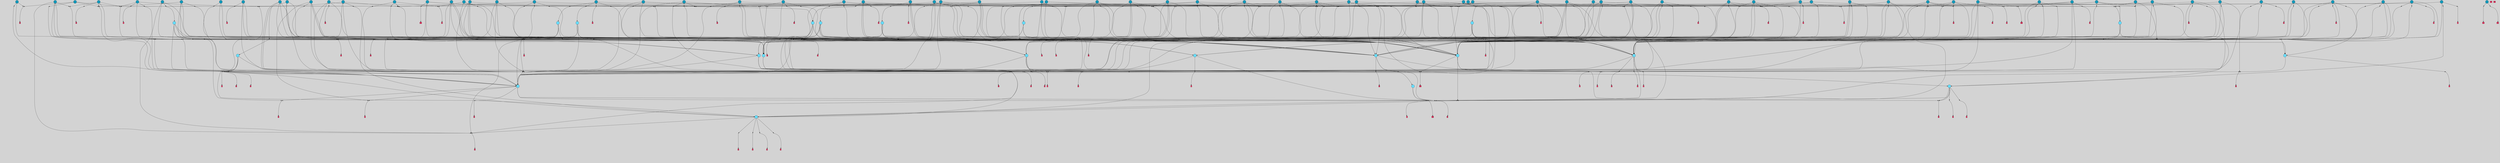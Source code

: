 // File exported with GEGELATI v1.3.1
// On the 2024-04-08 16:57:19
// With the File::TPGGraphDotExporter
digraph{
	graph[pad = "0.212, 0.055" bgcolor = lightgray]
	node[shape=circle style = filled label = ""]
		T3 [fillcolor="#66ddff"]
		T7 [fillcolor="#66ddff"]
		T9 [fillcolor="#66ddff"]
		T11 [fillcolor="#1199bb"]
		T27 [fillcolor="#66ddff"]
		T82 [fillcolor="#66ddff"]
		T111 [fillcolor="#66ddff"]
		T129 [fillcolor="#66ddff"]
		T194 [fillcolor="#66ddff"]
		T319 [fillcolor="#66ddff"]
		T345 [fillcolor="#66ddff"]
		T350 [fillcolor="#66ddff"]
		T413 [fillcolor="#66ddff"]
		T459 [fillcolor="#66ddff"]
		T557 [fillcolor="#1199bb"]
		T562 [fillcolor="#1199bb"]
		T573 [fillcolor="#66ddff"]
		T592 [fillcolor="#1199bb"]
		T613 [fillcolor="#66ddff"]
		T624 [fillcolor="#66ddff"]
		T658 [fillcolor="#1199bb"]
		T659 [fillcolor="#1199bb"]
		T666 [fillcolor="#1199bb"]
		T606 [fillcolor="#1199bb"]
		T687 [fillcolor="#1199bb"]
		T689 [fillcolor="#1199bb"]
		T691 [fillcolor="#1199bb"]
		T692 [fillcolor="#1199bb"]
		T695 [fillcolor="#66ddff"]
		T706 [fillcolor="#1199bb"]
		T707 [fillcolor="#1199bb"]
		T708 [fillcolor="#1199bb"]
		T709 [fillcolor="#1199bb"]
		T710 [fillcolor="#1199bb"]
		T711 [fillcolor="#1199bb"]
		T712 [fillcolor="#1199bb"]
		T713 [fillcolor="#1199bb"]
		T714 [fillcolor="#1199bb"]
		T715 [fillcolor="#1199bb"]
		T716 [fillcolor="#1199bb"]
		T718 [fillcolor="#1199bb"]
		T719 [fillcolor="#1199bb"]
		T731 [fillcolor="#66ddff"]
		T747 [fillcolor="#66ddff"]
		T753 [fillcolor="#1199bb"]
		T754 [fillcolor="#1199bb"]
		T757 [fillcolor="#1199bb"]
		T759 [fillcolor="#1199bb"]
		T764 [fillcolor="#1199bb"]
		T767 [fillcolor="#66ddff"]
		T773 [fillcolor="#1199bb"]
		T777 [fillcolor="#1199bb"]
		T778 [fillcolor="#1199bb"]
		T780 [fillcolor="#1199bb"]
		T784 [fillcolor="#1199bb"]
		T790 [fillcolor="#1199bb"]
		T796 [fillcolor="#66ddff"]
		T800 [fillcolor="#66ddff"]
		T803 [fillcolor="#1199bb"]
		T804 [fillcolor="#1199bb"]
		T805 [fillcolor="#1199bb"]
		T806 [fillcolor="#1199bb"]
		T807 [fillcolor="#1199bb"]
		T808 [fillcolor="#1199bb"]
		T809 [fillcolor="#1199bb"]
		T810 [fillcolor="#1199bb"]
		T811 [fillcolor="#1199bb"]
		T812 [fillcolor="#1199bb"]
		T47 [fillcolor="#1199bb"]
		T813 [fillcolor="#1199bb"]
		T814 [fillcolor="#1199bb"]
		T815 [fillcolor="#1199bb"]
		T816 [fillcolor="#1199bb"]
		T817 [fillcolor="#1199bb"]
		T818 [fillcolor="#1199bb"]
		T819 [fillcolor="#1199bb"]
		T820 [fillcolor="#1199bb"]
		T821 [fillcolor="#1199bb"]
		T674 [fillcolor="#1199bb"]
		T822 [fillcolor="#1199bb"]
		T823 [fillcolor="#1199bb"]
		T824 [fillcolor="#1199bb"]
		T825 [fillcolor="#1199bb"]
		T826 [fillcolor="#1199bb"]
		T827 [fillcolor="#1199bb"]
		T828 [fillcolor="#1199bb"]
		T829 [fillcolor="#1199bb"]
		T830 [fillcolor="#1199bb"]
		T831 [fillcolor="#1199bb"]
		T832 [fillcolor="#1199bb"]
		T833 [fillcolor="#1199bb"]
		T834 [fillcolor="#1199bb"]
		T835 [fillcolor="#1199bb"]
		T836 [fillcolor="#1199bb"]
		T837 [fillcolor="#1199bb"]
		T838 [fillcolor="#1199bb"]
		T839 [fillcolor="#1199bb"]
		T840 [fillcolor="#1199bb"]
		T841 [fillcolor="#1199bb"]
		P9321 [fillcolor="#cccccc" shape=point] //6|
		I9321 [shape=box style=invis label="6|1&2|6#1|7&#92;n10|7&2|0#1|5&#92;n9|4&0|1#2|2&#92;n8|6&0|0#1|0&#92;n"]
		P9321 -> I9321[style=invis]
		A6305 [fillcolor="#ff3366" shape=box margin=0.03 width=0 height=0 label="3"]
		T3 -> P9321 -> A6305
		P9322 [fillcolor="#cccccc" shape=point] //3|
		I9322 [shape=box style=invis label="7|6&2|4#0|2&#92;n10|3&2|7#1|4&#92;n11|6&0|4#0|1&#92;n7|1&0|0#2|6&#92;n7|6&0|3#2|6&#92;n4|0&2|6#0|1&#92;n4|4&2|5#0|2&#92;n4|6&0|4#2|7&#92;n10|0&2|3#1|5&#92;n2|6&0|5#0|2&#92;n1|0&2|3#0|7&#92;n1|6&2|0#0|5&#92;n6|2&0|1#0|7&#92;n9|2&0|3#2|7&#92;n5|3&0|6#0|6&#92;n1|7&2|5#2|3&#92;n8|1&2|7#0|6&#92;n1|0&2|5#2|1&#92;n7|1&2|2#2|5&#92;n7|4&2|6#0|3&#92;n"]
		P9322 -> I9322[style=invis]
		A6306 [fillcolor="#ff3366" shape=box margin=0.03 width=0 height=0 label="4"]
		T3 -> P9322 -> A6306
		P9323 [fillcolor="#cccccc" shape=point] //-3|
		I9323 [shape=box style=invis label="1|6&2|7#0|7&#92;n10|2&0|7#1|3&#92;n9|6&2|7#2|2&#92;n5|3&0|7#0|7&#92;n1|6&2|3#0|0&#92;n2|3&2|3#2|2&#92;n5|1&2|6#0|6&#92;n"]
		P9323 -> I9323[style=invis]
		A6307 [fillcolor="#ff3366" shape=box margin=0.03 width=0 height=0 label="7"]
		T7 -> P9323 -> A6307
		P9324 [fillcolor="#cccccc" shape=point] //5|
		I9324 [shape=box style=invis label="0|5&2|3#0|1&#92;n0|6&2|1#2|4&#92;n6|2&2|6#0|7&#92;n7|4&0|3#0|1&#92;n5|4&0|7#1|6&#92;n9|1&0|5#2|2&#92;n6|3&2|3#1|7&#92;n11|7&2|4#1|6&#92;n2|5&0|1#0|0&#92;n4|7&0|0#0|2&#92;n6|2&0|6#0|0&#92;n2|1&2|6#2|4&#92;n10|0&2|0#1|0&#92;n6|6&2|4#0|6&#92;n"]
		P9324 -> I9324[style=invis]
		A6308 [fillcolor="#ff3366" shape=box margin=0.03 width=0 height=0 label="8"]
		T7 -> P9324 -> A6308
		P9325 [fillcolor="#cccccc" shape=point] //-6|
		I9325 [shape=box style=invis label="11|1&0|7#2|0&#92;n10|4&0|1#1|0&#92;n4|3&2|4#2|1&#92;n0|5&2|0#0|0&#92;n6|1&0|0#0|3&#92;n8|2&2|0#0|4&#92;n11|4&2|0#1|6&#92;n7|0&2|6#2|3&#92;n5|3&2|6#2|0&#92;n2|0&2|0#0|4&#92;n"]
		P9325 -> I9325[style=invis]
		A6309 [fillcolor="#ff3366" shape=box margin=0.03 width=0 height=0 label="9"]
		T9 -> P9325 -> A6309
		P9326 [fillcolor="#cccccc" shape=point] //2|
		I9326 [shape=box style=invis label="6|3&2|7#1|4&#92;n8|6&0|0#2|5&#92;n2|1&0|2#0|3&#92;n8|7&0|6#0|4&#92;n2|1&2|0#0|1&#92;n0|0&2|2#2|3&#92;n6|6&0|7#2|1&#92;n6|1&0|7#2|6&#92;n5|4&2|7#0|4&#92;n0|3&0|4#2|0&#92;n11|0&2|0#2|5&#92;n4|5&2|5#2|4&#92;n5|7&0|6#0|4&#92;n9|7&2|5#0|3&#92;n5|4&2|1#0|3&#92;n5|3&0|1#1|7&#92;n0|4&0|3#2|5&#92;n"]
		P9326 -> I9326[style=invis]
		A6310 [fillcolor="#ff3366" shape=box margin=0.03 width=0 height=0 label="10"]
		T9 -> P9326 -> A6310
		P9327 [fillcolor="#cccccc" shape=point] //6|
		I9327 [shape=box style=invis label="3|0&2|7#2|2&#92;n3|2&0|4#2|5&#92;n5|1&0|2#1|0&#92;n8|7&0|1#2|0&#92;n8|5&0|3#0|6&#92;n0|2&0|2#2|3&#92;n1|5&2|5#0|5&#92;n5|6&0|6#0|7&#92;n6|7&0|0#2|6&#92;n1|2&2|3#0|0&#92;n7|7&2|3#0|4&#92;n0|7&2|7#0|6&#92;n1|0&2|2#2|7&#92;n4|4&0|1#0|0&#92;n"]
		P9327 -> I9327[style=invis]
		A6311 [fillcolor="#ff3366" shape=box margin=0.03 width=0 height=0 label="11"]
		T11 -> P9327 -> A6311
		P9328 [fillcolor="#cccccc" shape=point] //-4|
		I9328 [shape=box style=invis label="4|1&0|4#2|6&#92;n1|2&2|2#2|0&#92;n1|2&2|0#0|6&#92;n8|4&2|3#2|5&#92;n5|5&2|1#1|0&#92;n"]
		P9328 -> I9328[style=invis]
		A6312 [fillcolor="#ff3366" shape=box margin=0.03 width=0 height=0 label="12"]
		T11 -> P9328 -> A6312
		P9329 [fillcolor="#cccccc" shape=point] //2|
		I9329 [shape=box style=invis label="9|1&2|3#0|1&#92;n5|2&2|0#2|4&#92;n3|6&2|5#2|7&#92;n7|0&2|5#0|4&#92;n1|2&0|3#0|5&#92;n7|3&2|7#0|0&#92;n"]
		P9329 -> I9329[style=invis]
		A6313 [fillcolor="#ff3366" shape=box margin=0.03 width=0 height=0 label="2"]
		T27 -> P9329 -> A6313
		P9330 [fillcolor="#cccccc" shape=point] //-6|
		I9330 [shape=box style=invis label="7|5&0|4#0|4&#92;n11|0&2|5#2|1&#92;n"]
		P9330 -> I9330[style=invis]
		A6314 [fillcolor="#ff3366" shape=box margin=0.03 width=0 height=0 label="3"]
		T27 -> P9330 -> A6314
		T27 -> P9322
		P9331 [fillcolor="#cccccc" shape=point] //0|
		I9331 [shape=box style=invis label="2|5&0|1#0|6&#92;n6|1&2|2#2|7&#92;n8|0&0|3#1|4&#92;n4|3&2|5#2|4&#92;n8|1&2|4#0|0&#92;n6|6&0|1#2|6&#92;n11|7&2|4#2|5&#92;n6|2&2|4#0|2&#92;n8|5&2|4#2|4&#92;n2|1&2|1#2|2&#92;n2|7&2|5#2|6&#92;n9|7&0|5#0|4&#92;n1|2&0|5#2|6&#92;n4|2&2|3#2|7&#92;n3|3&2|1#0|2&#92;n"]
		P9331 -> I9331[style=invis]
		A6315 [fillcolor="#ff3366" shape=box margin=0.03 width=0 height=0 label="5"]
		T27 -> P9331 -> A6315
		P9332 [fillcolor="#cccccc" shape=point] //0|
		I9332 [shape=box style=invis label="4|0&0|3#2|7&#92;n10|2&0|3#1|7&#92;n3|5&0|2#0|3&#92;n4|5&0|0#2|1&#92;n10|7&2|0#1|2&#92;n5|3&2|3#1|6&#92;n9|5&2|0#0|4&#92;n5|4&2|7#0|2&#92;n10|3&2|7#1|4&#92;n7|2&0|1#2|6&#92;n8|6&0|5#0|5&#92;n8|7&2|3#0|5&#92;n2|6&2|4#0|0&#92;n"]
		P9332 -> I9332[style=invis]
		A6316 [fillcolor="#ff3366" shape=box margin=0.03 width=0 height=0 label="5"]
		T27 -> P9332 -> A6316
		P9333 [fillcolor="#cccccc" shape=point] //6|
		I9333 [shape=box style=invis label="7|0&2|5#1|2&#92;n10|6&2|1#1|3&#92;n7|5&0|2#0|7&#92;n10|7&0|1#1|5&#92;n4|6&2|5#0|5&#92;n4|4&0|7#2|7&#92;n"]
		P9333 -> I9333[style=invis]
		A6317 [fillcolor="#ff3366" shape=box margin=0.03 width=0 height=0 label="7"]
		T82 -> P9333 -> A6317
		P9334 [fillcolor="#cccccc" shape=point] //6|
		I9334 [shape=box style=invis label="0|5&2|3#0|1&#92;n0|6&2|1#2|4&#92;n9|1&0|5#2|2&#92;n7|4&0|3#0|1&#92;n5|4&0|7#1|6&#92;n2|5&0|1#0|0&#92;n6|3&2|3#1|7&#92;n11|7&2|4#1|6&#92;n6|2&2|6#0|1&#92;n4|7&0|0#0|2&#92;n6|2&0|6#0|0&#92;n9|1&2|6#2|4&#92;n10|0&2|0#1|0&#92;n6|6&2|4#0|6&#92;n"]
		P9334 -> I9334[style=invis]
		A6318 [fillcolor="#ff3366" shape=box margin=0.03 width=0 height=0 label="8"]
		T82 -> P9334 -> A6318
		T82 -> P9325
		P9335 [fillcolor="#cccccc" shape=point] //-5|
		I9335 [shape=box style=invis label="0|0&2|3#0|2&#92;n10|5&0|6#1|3&#92;n7|3&0|6#2|3&#92;n3|4&0|6#0|6&#92;n10|5&0|2#1|1&#92;n5|0&0|1#0|3&#92;n6|6&2|5#1|5&#92;n7|4&0|2#1|7&#92;n5|7&0|1#2|5&#92;n1|5&0|0#0|3&#92;n7|5&2|1#2|6&#92;n9|0&0|2#0|0&#92;n4|0&2|4#0|0&#92;n4|6&0|0#2|3&#92;n3|1&0|6#2|5&#92;n7|7&2|1#2|3&#92;n9|4&2|2#0|6&#92;n"]
		P9335 -> I9335[style=invis]
		T111 -> P9335 -> T9
		P9336 [fillcolor="#cccccc" shape=point] //7|
		I9336 [shape=box style=invis label="7|4&2|1#2|0&#92;n4|1&2|4#2|3&#92;n5|0&2|0#2|2&#92;n6|1&2|4#2|6&#92;n"]
		P9336 -> I9336[style=invis]
		A6319 [fillcolor="#ff3366" shape=box margin=0.03 width=0 height=0 label="9"]
		T111 -> P9336 -> A6319
		P9337 [fillcolor="#cccccc" shape=point] //2|
		I9337 [shape=box style=invis label="3|0&2|0#0|1&#92;n11|2&0|7#1|6&#92;n8|7&2|4#0|5&#92;n5|3&0|2#2|6&#92;n4|4&2|4#2|6&#92;n3|0&0|7#0|1&#92;n2|7&2|2#2|5&#92;n9|3&2|6#2|7&#92;n7|7&0|0#0|4&#92;n6|1&2|4#1|3&#92;n5|4&2|0#1|6&#92;n1|3&0|7#0|4&#92;n"]
		P9337 -> I9337[style=invis]
		A6320 [fillcolor="#ff3366" shape=box margin=0.03 width=0 height=0 label="7"]
		T111 -> P9337 -> A6320
		T111 -> P9325
		P9338 [fillcolor="#cccccc" shape=point] //8|
		I9338 [shape=box style=invis label="9|0&0|1#2|0&#92;n10|1&2|5#1|4&#92;n8|2&2|6#0|4&#92;n2|4&2|5#2|3&#92;n4|2&2|2#0|2&#92;n7|5&0|2#0|0&#92;n8|2&2|1#1|3&#92;n8|7&0|7#2|1&#92;n1|1&0|0#0|7&#92;n5|6&2|5#1|0&#92;n6|6&2|5#0|0&#92;n11|4&0|3#2|6&#92;n4|2&2|4#0|7&#92;n5|6&0|1#2|0&#92;n11|3&0|2#0|7&#92;n"]
		P9338 -> I9338[style=invis]
		A6321 [fillcolor="#ff3366" shape=box margin=0.03 width=0 height=0 label="6"]
		T129 -> P9338 -> A6321
		P9339 [fillcolor="#cccccc" shape=point] //5|
		I9339 [shape=box style=invis label="3|0&2|0#0|1&#92;n3|0&0|7#0|1&#92;n5|3&0|2#2|6&#92;n4|4&2|4#2|6&#92;n11|2&0|7#1|6&#92;n2|7&2|2#2|5&#92;n9|3&2|6#2|7&#92;n7|7&0|0#0|4&#92;n6|1&2|4#2|3&#92;n5|4&2|0#1|6&#92;n1|3&0|7#0|4&#92;n"]
		P9339 -> I9339[style=invis]
		A6322 [fillcolor="#ff3366" shape=box margin=0.03 width=0 height=0 label="7"]
		T129 -> P9339 -> A6322
		P9340 [fillcolor="#cccccc" shape=point] //10|
		I9340 [shape=box style=invis label="4|5&2|7#2|1&#92;n1|7&2|3#0|6&#92;n3|5&2|2#0|3&#92;n10|3&0|7#1|4&#92;n7|1&0|4#2|6&#92;n10|2&0|3#1|7&#92;n9|5&2|0#0|4&#92;n4|0&0|3#2|7&#92;n11|4&2|6#1|2&#92;n5|4&2|7#0|2&#92;n2|6&2|4#0|0&#92;n6|5&0|7#2|1&#92;n5|3&2|3#1|6&#92;n10|7&2|0#1|2&#92;n"]
		P9340 -> I9340[style=invis]
		A6323 [fillcolor="#ff3366" shape=box margin=0.03 width=0 height=0 label="5"]
		T129 -> P9340 -> A6323
		P9341 [fillcolor="#cccccc" shape=point] //5|
		I9341 [shape=box style=invis label="9|4&2|3#1|3&#92;n0|4&2|4#0|5&#92;n6|1&2|6#2|5&#92;n4|0&0|5#2|0&#92;n"]
		P9341 -> I9341[style=invis]
		A6324 [fillcolor="#ff3366" shape=box margin=0.03 width=0 height=0 label="7"]
		T129 -> P9341 -> A6324
		P9342 [fillcolor="#cccccc" shape=point] //6|
		I9342 [shape=box style=invis label="9|4&2|7#0|6&#92;n8|4&0|1#1|0&#92;n1|3&0|0#2|1&#92;n2|4&0|6#2|2&#92;n5|1&2|5#0|7&#92;n3|0&0|3#2|6&#92;n2|2&2|6#0|2&#92;n8|4&0|4#2|2&#92;n5|1&2|4#0|3&#92;n9|4&0|6#0|6&#92;n5|0&2|2#1|5&#92;n11|7&0|0#1|1&#92;n0|4&0|3#0|3&#92;n7|7&2|4#2|5&#92;n1|5&0|1#2|1&#92;n"]
		P9342 -> I9342[style=invis]
		A6325 [fillcolor="#ff3366" shape=box margin=0.03 width=0 height=0 label="1"]
		T129 -> P9342 -> A6325
		P9343 [fillcolor="#cccccc" shape=point] //5|
		I9343 [shape=box style=invis label="3|0&2|0#2|1&#92;n3|0&0|7#0|1&#92;n5|3&0|2#2|6&#92;n4|4&2|4#2|6&#92;n5|4&2|0#1|6&#92;n2|7&2|2#2|5&#92;n1|3&0|7#0|4&#92;n11|6&2|2#0|7&#92;n7|7&0|0#0|4&#92;n6|1&2|4#2|3&#92;n11|0&0|7#1|6&#92;n9|3&2|6#2|7&#92;n"]
		P9343 -> I9343[style=invis]
		A6326 [fillcolor="#ff3366" shape=box margin=0.03 width=0 height=0 label="7"]
		T194 -> P9343 -> A6326
		P9344 [fillcolor="#cccccc" shape=point] //4|
		I9344 [shape=box style=invis label="7|1&0|6#0|1&#92;n6|7&2|7#1|7&#92;n10|1&2|1#1|1&#92;n9|6&2|2#1|4&#92;n4|7&0|4#2|2&#92;n9|6&0|5#1|1&#92;n10|0&2|6#1|6&#92;n5|1&0|1#2|3&#92;n10|1&0|5#1|0&#92;n3|4&2|3#0|0&#92;n8|2&0|5#2|4&#92;n1|6&2|0#0|0&#92;n2|3&0|1#2|6&#92;n5|2&2|2#1|6&#92;n2|2&0|1#2|1&#92;n3|1&2|7#0|3&#92;n6|7&2|3#0|4&#92;n"]
		P9344 -> I9344[style=invis]
		A6327 [fillcolor="#ff3366" shape=box margin=0.03 width=0 height=0 label="10"]
		T194 -> P9344 -> A6327
		P9345 [fillcolor="#cccccc" shape=point] //-4|
		I9345 [shape=box style=invis label="0|4&0|0#2|7&#92;n8|5&2|4#2|4&#92;n4|3&2|5#2|4&#92;n11|7&2|2#2|5&#92;n6|5&2|2#2|7&#92;n3|2&0|7#0|7&#92;n3|3&2|1#0|3&#92;n2|6&0|3#2|5&#92;n0|1&2|6#2|2&#92;n8|2&0|0#1|6&#92;n0|7&0|5#0|4&#92;n9|5&0|3#2|7&#92;n2|7&2|5#2|6&#92;n9|0&2|0#0|1&#92;n1|2&2|4#0|2&#92;n"]
		P9345 -> I9345[style=invis]
		T194 -> P9345 -> T27
		P9346 [fillcolor="#cccccc" shape=point] //7|
		I9346 [shape=box style=invis label="7|4&2|7#0|4&#92;n4|6&0|1#2|5&#92;n2|1&2|3#0|0&#92;n4|3&2|0#0|1&#92;n0|0&2|7#2|7&#92;n7|7&0|5#2|3&#92;n5|0&2|1#2|2&#92;n10|0&0|4#1|2&#92;n4|4&0|7#0|0&#92;n6|7&0|2#0|1&#92;n1|4&2|5#0|4&#92;n"]
		P9346 -> I9346[style=invis]
		A6328 [fillcolor="#ff3366" shape=box margin=0.03 width=0 height=0 label="0"]
		T194 -> P9346 -> A6328
		P9347 [fillcolor="#cccccc" shape=point] //9|
		I9347 [shape=box style=invis label="11|0&2|0#1|1&#92;n3|6&0|6#0|0&#92;n1|4&0|0#2|4&#92;n7|5&2|2#1|3&#92;n11|7&2|6#1|7&#92;n5|2&0|6#1|5&#92;n9|5&0|6#0|3&#92;n2|2&2|7#0|5&#92;n9|3&2|2#2|0&#92;n11|0&2|7#0|1&#92;n1|1&2|0#0|1&#92;n6|6&0|6#1|2&#92;n9|7&0|1#0|3&#92;n2|0&2|4#2|5&#92;n2|4&2|2#0|0&#92;n6|1&2|1#1|7&#92;n10|7&2|5#1|6&#92;n11|5&2|7#2|4&#92;n"]
		P9347 -> I9347[style=invis]
		A6329 [fillcolor="#ff3366" shape=box margin=0.03 width=0 height=0 label="1"]
		T319 -> P9347 -> A6329
		T319 -> P9341
		P9348 [fillcolor="#cccccc" shape=point] //9|
		I9348 [shape=box style=invis label="9|6&2|0#1|3&#92;n7|1&0|3#0|4&#92;n9|6&2|0#0|1&#92;n1|5&0|0#0|5&#92;n8|6&2|4#0|0&#92;n7|4&2|4#0|7&#92;n6|0&2|4#2|0&#92;n7|7&2|4#2|2&#92;n"]
		P9348 -> I9348[style=invis]
		A6330 [fillcolor="#ff3366" shape=box margin=0.03 width=0 height=0 label="5"]
		T319 -> P9348 -> A6330
		T319 -> P9345
		P9349 [fillcolor="#cccccc" shape=point] //-4|
		I9349 [shape=box style=invis label="11|3&0|7#1|7&#92;n11|7&0|7#2|7&#92;n5|3&0|3#2|0&#92;n0|1&2|2#0|4&#92;n0|0&0|4#2|5&#92;n6|3&2|1#2|3&#92;n11|7&0|0#0|4&#92;n0|0&0|0#0|2&#92;n1|1&0|4#0|3&#92;n6|5&2|7#1|2&#92;n6|6&0|3#2|7&#92;n6|2&0|4#0|0&#92;n5|5&2|6#0|5&#92;n"]
		P9349 -> I9349[style=invis]
		A6331 [fillcolor="#ff3366" shape=box margin=0.03 width=0 height=0 label="8"]
		T319 -> P9349 -> A6331
		T345 -> P9324
		P9350 [fillcolor="#cccccc" shape=point] //10|
		I9350 [shape=box style=invis label="8|6&0|0#1|2&#92;n4|3&0|3#0|3&#92;n10|7&2|0#1|5&#92;n7|0&2|6#2|2&#92;n9|2&0|4#0|7&#92;n2|7&2|1#0|4&#92;n"]
		P9350 -> I9350[style=invis]
		A6332 [fillcolor="#ff3366" shape=box margin=0.03 width=0 height=0 label="3"]
		T345 -> P9350 -> A6332
		P9351 [fillcolor="#cccccc" shape=point] //4|
		I9351 [shape=box style=invis label="11|1&0|7#2|0&#92;n0|7&2|2#2|0&#92;n4|3&2|4#2|1&#92;n0|5&2|0#0|6&#92;n6|1&0|0#0|3&#92;n8|2&2|0#0|4&#92;n7|0&2|6#2|3&#92;n10|4&0|1#1|0&#92;n5|3&2|6#2|0&#92;n2|0&2|0#0|4&#92;n"]
		P9351 -> I9351[style=invis]
		T345 -> P9351 -> T27
		P9352 [fillcolor="#cccccc" shape=point] //-9|
		I9352 [shape=box style=invis label="2|0&2|0#2|1&#92;n4|4&2|4#2|6&#92;n9|1&0|3#1|7&#92;n5|3&0|2#2|6&#92;n2|7&2|2#2|5&#92;n5|4&2|0#1|6&#92;n3|0&0|7#0|1&#92;n1|3&0|7#0|4&#92;n11|6&2|2#0|7&#92;n7|7&0|0#0|4&#92;n11|0&0|7#1|6&#92;n9|3&2|6#2|7&#92;n"]
		P9352 -> I9352[style=invis]
		A6333 [fillcolor="#ff3366" shape=box margin=0.03 width=0 height=0 label="7"]
		T345 -> P9352 -> A6333
		P9353 [fillcolor="#cccccc" shape=point] //-8|
		I9353 [shape=box style=invis label="0|5&2|3#0|1&#92;n0|6&2|1#2|4&#92;n4|7&0|0#0|2&#92;n7|4&0|3#2|1&#92;n10|2&0|7#1|4&#92;n5|4&0|7#1|6&#92;n6|3&2|3#1|7&#92;n11|7&2|4#1|6&#92;n2|5&0|1#0|0&#92;n6|2&2|6#0|7&#92;n6|2&0|6#0|0&#92;n2|1&2|6#2|4&#92;n10|0&2|0#1|0&#92;n6|6&2|4#0|6&#92;n"]
		P9353 -> I9353[style=invis]
		A6334 [fillcolor="#ff3366" shape=box margin=0.03 width=0 height=0 label="8"]
		T345 -> P9353 -> A6334
		T350 -> P9345
		T350 -> P9346
		P9354 [fillcolor="#cccccc" shape=point] //3|
		I9354 [shape=box style=invis label="5|4&2|7#0|1&#92;n0|6&0|6#2|2&#92;n9|5&2|2#2|0&#92;n3|6&2|7#0|2&#92;n3|5&0|0#0|6&#92;n2|6&0|6#2|2&#92;n2|6&2|2#0|0&#92;n5|1&0|4#0|5&#92;n2|6&0|5#2|5&#92;n1|0&0|7#2|2&#92;n4|7&0|6#2|4&#92;n7|3&0|6#2|5&#92;n1|1&0|1#0|3&#92;n"]
		P9354 -> I9354[style=invis]
		A6335 [fillcolor="#ff3366" shape=box margin=0.03 width=0 height=0 label="1"]
		T350 -> P9354 -> A6335
		P9355 [fillcolor="#cccccc" shape=point] //-2|
		I9355 [shape=box style=invis label="2|0&2|3#2|5&#92;n10|3&2|7#1|4&#92;n8|1&2|7#0|6&#92;n7|6&0|3#2|6&#92;n4|0&2|6#0|1&#92;n4|4&2|5#0|2&#92;n4|6&0|2#2|7&#92;n7|6&2|4#0|2&#92;n11|7&2|7#0|3&#92;n6|6&0|3#0|6&#92;n1|6&2|0#0|5&#92;n11|6&0|4#0|1&#92;n2|6&0|5#0|2&#92;n6|2&0|1#0|7&#92;n9|2&0|3#2|7&#92;n5|3&0|6#0|6&#92;n7|1&2|2#2|5&#92;n1|0&2|3#0|7&#92;n1|0&2|5#0|1&#92;n3|4&2|6#0|3&#92;n"]
		P9355 -> I9355[style=invis]
		A6336 [fillcolor="#ff3366" shape=box margin=0.03 width=0 height=0 label="4"]
		T350 -> P9355 -> A6336
		T350 -> P9346
		P9356 [fillcolor="#cccccc" shape=point] //-4|
		I9356 [shape=box style=invis label="1|5&2|1#2|4&#92;n3|0&2|3#2|6&#92;n0|3&0|0#0|1&#92;n8|6&2|5#1|5&#92;n9|7&2|5#2|0&#92;n4|1&0|7#2|2&#92;n4|2&0|3#0|0&#92;n"]
		P9356 -> I9356[style=invis]
		A6337 [fillcolor="#ff3366" shape=box margin=0.03 width=0 height=0 label="2"]
		T413 -> P9356 -> A6337
		T413 -> P9334
		P9357 [fillcolor="#cccccc" shape=point] //-4|
		I9357 [shape=box style=invis label="7|5&2|2#0|7&#92;n9|6&2|3#0|3&#92;n10|6&2|1#1|0&#92;n8|0&0|5#1|3&#92;n7|5&0|5#1|5&#92;n5|1&2|5#2|1&#92;n"]
		P9357 -> I9357[style=invis]
		A6338 [fillcolor="#ff3366" shape=box margin=0.03 width=0 height=0 label="7"]
		T413 -> P9357 -> A6338
		T413 -> P9344
		P9358 [fillcolor="#cccccc" shape=point] //-5|
		I9358 [shape=box style=invis label="7|7&2|4#0|6&#92;n8|5&2|1#0|3&#92;n0|0&0|0#2|7&#92;n2|2&0|5#2|4&#92;n1|0&2|5#0|2&#92;n11|1&2|3#0|5&#92;n2|7&2|0#2|3&#92;n9|4&2|7#1|2&#92;n5|5&0|7#0|5&#92;n"]
		P9358 -> I9358[style=invis]
		T413 -> P9358 -> T319
		T459 -> P9356
		T459 -> P9357
		T459 -> P9344
		T459 -> P9358
		P9359 [fillcolor="#cccccc" shape=point] //8|
		I9359 [shape=box style=invis label="6|5&2|5#0|4&#92;n9|0&0|5#0|7&#92;n2|6&0|4#2|4&#92;n7|1&0|3#0|2&#92;n1|4&2|4#0|3&#92;n3|2&2|2#0|3&#92;n"]
		P9359 -> I9359[style=invis]
		T459 -> P9359 -> T350
		T557 -> P9358
		T557 -> P9321
		T557 -> P9344
		P9360 [fillcolor="#cccccc" shape=point] //4|
		I9360 [shape=box style=invis label="7|1&0|6#0|1&#92;n5|2&2|5#1|6&#92;n10|1&2|1#1|1&#92;n9|6&2|2#1|4&#92;n4|7&0|4#2|2&#92;n9|6&0|4#1|1&#92;n10|0&2|6#1|6&#92;n5|1&0|1#2|3&#92;n1|6&2|0#0|1&#92;n8|2&0|5#2|4&#92;n3|4&2|3#0|0&#92;n10|1&0|5#1|0&#92;n2|2&0|1#2|1&#92;n3|1&2|7#0|3&#92;n"]
		P9360 -> I9360[style=invis]
		A6339 [fillcolor="#ff3366" shape=box margin=0.03 width=0 height=0 label="10"]
		T557 -> P9360 -> A6339
		P9361 [fillcolor="#cccccc" shape=point] //1|
		I9361 [shape=box style=invis label="10|5&2|0#1|7&#92;n9|2&2|7#2|2&#92;n9|0&2|5#2|1&#92;n"]
		P9361 -> I9361[style=invis]
		A6340 [fillcolor="#ff3366" shape=box margin=0.03 width=0 height=0 label="3"]
		T557 -> P9361 -> A6340
		P9362 [fillcolor="#cccccc" shape=point] //0|
		I9362 [shape=box style=invis label="4|3&0|6#0|3&#92;n5|7&2|3#2|2&#92;n5|6&0|7#1|2&#92;n1|4&2|6#0|3&#92;n11|1&0|4#2|6&#92;n9|5&2|4#1|4&#92;n2|4&0|5#0|7&#92;n10|0&0|6#1|2&#92;n3|1&0|6#0|2&#92;n2|7&2|7#2|6&#92;n5|2&0|5#1|5&#92;n10|4&2|5#1|7&#92;n10|6&2|0#1|4&#92;n8|4&2|1#2|5&#92;n4|0&0|4#2|4&#92;n4|5&2|7#0|6&#92;n11|5&2|6#2|3&#92;n0|3&0|5#0|1&#92;n"]
		P9362 -> I9362[style=invis]
		T562 -> P9362 -> T111
		P9363 [fillcolor="#cccccc" shape=point] //9|
		I9363 [shape=box style=invis label="8|0&0|5#0|1&#92;n0|6&2|0#0|7&#92;n5|7&0|1#1|4&#92;n5|1&0|6#2|7&#92;n11|3&0|7#1|6&#92;n10|2&2|5#1|6&#92;n10|0&0|3#1|4&#92;n0|0&2|5#0|7&#92;n0|0&2|5#0|1&#92;n0|4&2|2#2|3&#92;n11|7&2|5#0|5&#92;n"]
		P9363 -> I9363[style=invis]
		T562 -> P9363 -> T7
		P9364 [fillcolor="#cccccc" shape=point] //8|
		I9364 [shape=box style=invis label="4|3&0|6#0|5&#92;n2|6&0|6#2|1&#92;n9|3&2|2#0|5&#92;n3|0&2|6#0|3&#92;n9|7&0|5#1|4&#92;n"]
		P9364 -> I9364[style=invis]
		T562 -> P9364 -> T194
		P9365 [fillcolor="#cccccc" shape=point] //10|
		I9365 [shape=box style=invis label="11|1&0|6#1|0&#92;n6|0&0|1#1|1&#92;n"]
		P9365 -> I9365[style=invis]
		A6341 [fillcolor="#ff3366" shape=box margin=0.03 width=0 height=0 label="3"]
		T573 -> P9365 -> A6341
		P9366 [fillcolor="#cccccc" shape=point] //0|
		I9366 [shape=box style=invis label="4|3&0|6#0|3&#92;n5|7&2|3#2|2&#92;n1|4&2|6#0|3&#92;n11|1&0|4#2|6&#92;n9|6&2|4#1|4&#92;n2|4&0|5#0|7&#92;n10|0&0|6#1|2&#92;n3|1&0|6#0|2&#92;n2|7&2|7#2|6&#92;n5|2&0|5#1|5&#92;n10|4&2|5#1|7&#92;n10|6&2|0#1|4&#92;n8|4&2|1#2|5&#92;n1|4&2|7#2|0&#92;n4|0&0|4#2|4&#92;n4|5&2|7#0|6&#92;n11|5&2|6#2|3&#92;n0|3&0|5#0|1&#92;n"]
		P9366 -> I9366[style=invis]
		T573 -> P9366 -> T111
		P9367 [fillcolor="#cccccc" shape=point] //-7|
		I9367 [shape=box style=invis label="8|0&0|5#0|1&#92;n11|3&0|7#1|6&#92;n5|1&0|6#2|7&#92;n5|7&0|1#1|4&#92;n0|6&2|0#0|7&#92;n10|2&2|5#1|6&#92;n0|0&2|1#0|7&#92;n0|0&2|5#0|1&#92;n0|3&2|2#2|3&#92;n9|3&0|5#0|6&#92;n"]
		P9367 -> I9367[style=invis]
		T573 -> P9367 -> T7
		T573 -> P9362
		P9368 [fillcolor="#cccccc" shape=point] //-6|
		I9368 [shape=box style=invis label="4|3&2|4#2|1&#92;n3|3&0|1#2|0&#92;n8|1&2|6#0|4&#92;n6|1&0|0#0|3&#92;n2|0&2|0#0|4&#92;n9|6&2|6#1|0&#92;n3|1&2|3#2|6&#92;n6|0&2|0#0|1&#92;n5|3&2|7#2|0&#92;n4|1&2|4#2|4&#92;n7|7&2|3#1|4&#92;n4|1&0|2#0|0&#92;n7|6&0|5#1|7&#92;n"]
		P9368 -> I9368[style=invis]
		A6342 [fillcolor="#ff3366" shape=box margin=0.03 width=0 height=0 label="9"]
		T573 -> P9368 -> A6342
		T592 -> P9358
		T592 -> P9344
		T592 -> P9360
		T592 -> P9361
		P9369 [fillcolor="#cccccc" shape=point] //-6|
		I9369 [shape=box style=invis label="0|3&2|3#2|0&#92;n3|7&2|2#2|6&#92;n11|5&2|6#0|2&#92;n5|5&2|6#2|0&#92;n3|0&0|6#0|3&#92;n4|7&0|7#2|7&#92;n7|2&2|5#1|5&#92;n9|4&2|3#1|5&#92;n2|5&2|7#2|4&#92;n1|2&0|5#0|1&#92;n5|4&2|4#1|3&#92;n7|0&0|7#1|1&#92;n9|3&0|6#1|4&#92;n"]
		P9369 -> I9369[style=invis]
		A6343 [fillcolor="#ff3366" shape=box margin=0.03 width=0 height=0 label="5"]
		T592 -> P9369 -> A6343
		P9370 [fillcolor="#cccccc" shape=point] //4|
		I9370 [shape=box style=invis label="0|5&2|3#0|1&#92;n0|6&2|1#0|4&#92;n6|6&2|4#0|6&#92;n4|4&0|6#0|3&#92;n10|0&2|0#1|5&#92;n2|5&0|1#0|0&#92;n7|4&0|3#0|1&#92;n11|7&2|4#1|6&#92;n1|1&0|5#2|2&#92;n6|2&2|6#0|1&#92;n1|2&0|6#0|0&#92;n9|3&2|0#0|0&#92;n9|2&2|6#2|4&#92;n7|4&0|0#2|1&#92;n6|3&2|3#1|7&#92;n0|0&2|4#2|5&#92;n"]
		P9370 -> I9370[style=invis]
		A6344 [fillcolor="#ff3366" shape=box margin=0.03 width=0 height=0 label="8"]
		T613 -> P9370 -> A6344
		T613 -> P9357
		P9371 [fillcolor="#cccccc" shape=point] //2|
		I9371 [shape=box style=invis label="7|7&2|4#0|6&#92;n8|5&2|1#0|3&#92;n9|7&2|2#2|2&#92;n0|0&0|0#2|7&#92;n1|0&2|5#0|2&#92;n2|2&0|5#2|4&#92;n11|1&2|3#0|5&#92;n2|7&2|1#2|3&#92;n9|4&2|7#1|2&#92;n5|0&0|7#0|5&#92;n"]
		P9371 -> I9371[style=invis]
		T613 -> P9371 -> T319
		T613 -> P9340
		P9372 [fillcolor="#cccccc" shape=point] //8|
		I9372 [shape=box style=invis label="11|4&2|0#1|6&#92;n4|3&0|6#0|5&#92;n3|0&2|6#0|3&#92;n9|3&2|5#0|5&#92;n2|6&0|6#2|1&#92;n9|7&0|5#1|4&#92;n"]
		P9372 -> I9372[style=invis]
		T613 -> P9372 -> T194
		P9373 [fillcolor="#cccccc" shape=point] //-5|
		I9373 [shape=box style=invis label="7|7&2|4#0|6&#92;n8|5&2|1#0|3&#92;n2|2&0|7#2|4&#92;n0|0&0|0#2|7&#92;n1|0&2|5#0|2&#92;n11|1&2|3#0|5&#92;n9|4&2|7#1|2&#92;n5|5&0|7#0|5&#92;n"]
		P9373 -> I9373[style=invis]
		T624 -> P9373 -> T319
		P9374 [fillcolor="#cccccc" shape=point] //-8|
		I9374 [shape=box style=invis label="2|3&0|0#0|3&#92;n10|7&2|7#1|0&#92;n5|0&2|0#2|3&#92;n9|3&0|3#2|3&#92;n3|2&0|3#0|5&#92;n4|2&2|6#2|1&#92;n"]
		P9374 -> I9374[style=invis]
		T624 -> P9374 -> T111
		P9375 [fillcolor="#cccccc" shape=point] //-1|
		I9375 [shape=box style=invis label="3|7&0|2#0|3&#92;n2|1&0|7#2|3&#92;n0|0&0|3#2|7&#92;n4|5&2|0#2|1&#92;n0|5&0|5#2|6&#92;n5|4&2|7#0|2&#92;n9|5&2|0#0|4&#92;n8|6&2|3#0|5&#92;n10|3&2|7#1|4&#92;n6|3&0|5#0|0&#92;n5|3&2|3#1|6&#92;n8|4&0|5#0|5&#92;n2|5&2|3#0|0&#92;n10|3&0|3#1|7&#92;n6|0&0|4#2|1&#92;n"]
		P9375 -> I9375[style=invis]
		A6345 [fillcolor="#ff3366" shape=box margin=0.03 width=0 height=0 label="5"]
		T624 -> P9375 -> A6345
		P9376 [fillcolor="#cccccc" shape=point] //-6|
		I9376 [shape=box style=invis label="3|5&0|0#0|2&#92;n6|6&2|1#2|6&#92;n4|6&0|1#2|5&#92;n7|1&0|6#1|3&#92;n11|1&2|4#0|5&#92;n1|2&0|1#2|3&#92;n4|3&0|5#2|4&#92;n4|0&0|5#2|0&#92;n8|5&2|4#2|4&#92;n2|4&0|1#0|6&#92;n5|1&2|4#0|0&#92;n3|3&2|1#0|2&#92;n9|7&0|5#0|4&#92;n2|2&0|6#2|0&#92;n7|1&2|2#2|2&#92;n"]
		P9376 -> I9376[style=invis]
		A6346 [fillcolor="#ff3366" shape=box margin=0.03 width=0 height=0 label="5"]
		T624 -> P9376 -> A6346
		P9377 [fillcolor="#cccccc" shape=point] //-7|
		I9377 [shape=box style=invis label="6|3&0|1#1|5&#92;n11|1&2|6#1|2&#92;n4|3&0|3#0|0&#92;n1|3&2|4#2|2&#92;n6|4&2|2#0|7&#92;n4|2&2|7#2|5&#92;n1|2&0|3#2|3&#92;n7|3&0|3#2|7&#92;n8|0&2|6#2|7&#92;n4|3&2|7#2|6&#92;n9|6&2|6#2|6&#92;n9|0&0|2#1|3&#92;n"]
		P9377 -> I9377[style=invis]
		A6347 [fillcolor="#ff3366" shape=box margin=0.03 width=0 height=0 label="3"]
		T624 -> P9377 -> A6347
		P9378 [fillcolor="#cccccc" shape=point] //4|
		I9378 [shape=box style=invis label="0|5&2|3#0|1&#92;n0|6&2|1#2|4&#92;n6|2&2|6#0|7&#92;n9|1&2|5#2|2&#92;n7|4&0|3#0|1&#92;n11|7&2|4#1|6&#92;n9|0&2|7#1|1&#92;n5|4&0|7#1|6&#92;n2|5&0|1#0|0&#92;n4|7&0|0#0|2&#92;n6|2&0|6#0|0&#92;n2|1&2|6#2|4&#92;n10|0&0|0#1|0&#92;n2|7&2|6#0|3&#92;n6|6&2|4#0|6&#92;n"]
		P9378 -> I9378[style=invis]
		T658 -> P9378 -> T129
		T658 -> P9372
		T658 -> P9358
		P9379 [fillcolor="#cccccc" shape=point] //8|
		I9379 [shape=box style=invis label="8|3&0|6#2|6&#92;n8|0&2|1#2|1&#92;n9|4&0|1#1|7&#92;n3|2&0|5#2|4&#92;n1|2&2|0#0|0&#92;n"]
		P9379 -> I9379[style=invis]
		T658 -> P9379 -> T111
		P9380 [fillcolor="#cccccc" shape=point] //1|
		I9380 [shape=box style=invis label="0|2&0|4#2|6&#92;n2|0&0|5#2|7&#92;n10|5&2|3#1|0&#92;n3|1&0|3#2|2&#92;n1|1&0|2#0|2&#92;n5|6&2|0#0|1&#92;n11|0&2|1#0|6&#92;n1|3&0|1#2|4&#92;n7|4&2|6#1|2&#92;n0|3&0|3#0|6&#92;n11|0&2|5#1|0&#92;n10|0&0|3#1|7&#92;n8|6&0|2#0|3&#92;n10|5&2|6#1|1&#92;n6|4&0|4#2|2&#92;n2|6&0|5#2|4&#92;n"]
		P9380 -> I9380[style=invis]
		T658 -> P9380 -> T3
		T659 -> P9378
		P9381 [fillcolor="#cccccc" shape=point] //-4|
		I9381 [shape=box style=invis label="11|4&2|0#1|6&#92;n6|7&2|6#2|3&#92;n4|0&0|6#0|5&#92;n3|0&2|6#0|3&#92;n9|3&2|5#0|5&#92;n2|6&0|6#2|1&#92;n9|7&0|5#1|4&#92;n"]
		P9381 -> I9381[style=invis]
		T659 -> P9381 -> T194
		T659 -> P9372
		T666 -> P9372
		P9382 [fillcolor="#cccccc" shape=point] //4|
		I9382 [shape=box style=invis label="10|0&2|3#1|5&#92;n7|1&0|0#2|6&#92;n1|0&2|3#0|7&#92;n4|0&2|6#0|1&#92;n5|3&0|6#0|6&#92;n1|7&2|5#2|0&#92;n7|6&2|4#0|1&#92;n7|6&0|4#2|6&#92;n2|6&0|5#0|2&#92;n1|6&2|0#0|5&#92;n6|2&0|1#0|7&#92;n9|2&0|3#2|7&#92;n4|4&2|0#0|2&#92;n4|6&0|4#2|7&#92;n8|1&2|7#0|6&#92;n11|4&2|0#2|3&#92;n1|0&2|5#0|1&#92;n7|1&2|2#2|5&#92;n4|2&2|5#2|2&#92;n"]
		P9382 -> I9382[style=invis]
		T666 -> P9382 -> T459
		T666 -> P9358
		P9383 [fillcolor="#cccccc" shape=point] //-1|
		I9383 [shape=box style=invis label="10|7&2|0#1|6&#92;n8|7&2|6#0|2&#92;n1|5&0|4#2|4&#92;n6|3&2|0#2|2&#92;n2|4&2|7#0|4&#92;n6|0&2|4#2|1&#92;n2|0&2|0#0|2&#92;n11|0&2|0#1|1&#92;n11|3&2|2#2|0&#92;n9|1&2|0#0|7&#92;n1|4&0|2#2|5&#92;n0|0&0|5#2|5&#92;n8|5&2|7#2|4&#92;n"]
		P9383 -> I9383[style=invis]
		A6348 [fillcolor="#ff3366" shape=box margin=0.03 width=0 height=0 label="1"]
		T666 -> P9383 -> A6348
		T606 -> P9371
		T606 -> P9372
		P9384 [fillcolor="#cccccc" shape=point] //9|
		I9384 [shape=box style=invis label="0|6&0|5#2|6&#92;n11|2&2|3#1|5&#92;n11|6&0|5#0|6&#92;n0|2&0|4#2|6&#92;n10|6&2|5#1|6&#92;n9|1&2|1#0|5&#92;n9|3&0|1#1|7&#92;n9|0&0|3#2|3&#92;n10|3&2|2#1|1&#92;n2|4&2|1#2|4&#92;n1|5&0|1#2|6&#92;n0|7&0|3#2|0&#92;n9|5&0|3#0|0&#92;n0|7&0|3#2|1&#92;n6|5&2|1#0|3&#92;n11|7&2|6#1|6&#92;n2|7&2|1#0|2&#92;n"]
		P9384 -> I9384[style=invis]
		T606 -> P9384 -> T3
		T606 -> P9322
		T606 -> P9373
		T687 -> P9378
		T687 -> P9372
		P9385 [fillcolor="#cccccc" shape=point] //-8|
		I9385 [shape=box style=invis label="6|0&2|1#2|4&#92;n1|3&2|6#0|2&#92;n0|5&2|1#2|7&#92;n7|7&2|3#0|6&#92;n9|1&2|3#0|0&#92;n0|0&0|6#2|1&#92;n11|2&2|4#2|0&#92;n1|6&0|4#2|4&#92;n5|2&0|2#1|1&#92;n7|4&0|6#2|3&#92;n"]
		P9385 -> I9385[style=invis]
		A6349 [fillcolor="#ff3366" shape=box margin=0.03 width=0 height=0 label="0"]
		T687 -> P9385 -> A6349
		P9386 [fillcolor="#cccccc" shape=point] //-9|
		I9386 [shape=box style=invis label="9|1&0|0#1|3&#92;n10|4&2|5#1|6&#92;n0|2&0|5#0|4&#92;n8|2&0|7#2|2&#92;n11|7&2|2#2|5&#92;n0|4&2|0#2|0&#92;n6|5&2|2#2|7&#92;n3|1&2|7#0|7&#92;n4|5&2|4#2|4&#92;n4|2&2|5#2|4&#92;n0|1&2|6#2|2&#92;n8|5&2|3#2|0&#92;n9|5&0|3#2|7&#92;n1|2&2|4#0|2&#92;n11|7&0|7#0|5&#92;n0|0&0|6#0|7&#92;n"]
		P9386 -> I9386[style=invis]
		T687 -> P9386 -> T27
		T689 -> P9363
		T689 -> P9356
		P9387 [fillcolor="#cccccc" shape=point] //-3|
		I9387 [shape=box style=invis label="0|3&0|3#2|7&#92;n4|0&2|3#0|3&#92;n0|3&0|2#0|1&#92;n3|3&0|1#0|2&#92;n3|5&0|1#0|0&#92;n8|6&2|7#1|0&#92;n6|4&2|6#0|0&#92;n10|0&2|3#1|4&#92;n2|6&2|7#0|7&#92;n1|7&2|5#0|2&#92;n1|5&2|0#0|4&#92;n"]
		P9387 -> I9387[style=invis]
		T689 -> P9387 -> T3
		P9388 [fillcolor="#cccccc" shape=point] //5|
		I9388 [shape=box style=invis label="11|4&2|0#1|6&#92;n3|0&2|6#0|3&#92;n0|7&2|3#2|5&#92;n9|1&2|5#0|5&#92;n2|6&0|7#2|1&#92;n4|3&0|6#0|5&#92;n"]
		P9388 -> I9388[style=invis]
		T689 -> P9388 -> T194
		T689 -> P9357
		T691 -> P9358
		P9389 [fillcolor="#cccccc" shape=point] //-5|
		I9389 [shape=box style=invis label="1|4&0|1#0|2&#92;n4|2&0|5#2|0&#92;n5|5&2|6#0|5&#92;n4|7&2|7#2|1&#92;n6|3&2|7#1|5&#92;n0|7&2|0#0|3&#92;n8|5&2|5#1|2&#92;n3|6&2|5#2|5&#92;n4|1&0|4#0|3&#92;n8|3&0|1#0|7&#92;n10|0&2|7#1|3&#92;n4|1&2|4#0|1&#92;n9|3&2|0#0|4&#92;n3|6&2|0#0|4&#92;n1|2&0|6#2|1&#92;n4|2&2|1#2|2&#92;n8|6&2|7#1|4&#92;n7|5&2|7#2|4&#92;n"]
		P9389 -> I9389[style=invis]
		T691 -> P9389 -> T345
		P9390 [fillcolor="#cccccc" shape=point] //-9|
		I9390 [shape=box style=invis label="11|7&2|1#2|1&#92;n10|7&2|6#1|5&#92;n5|3&0|5#1|3&#92;n2|6&0|4#0|6&#92;n6|4&2|4#1|3&#92;n5|0&2|1#1|4&#92;n6|0&0|4#0|3&#92;n7|7&0|4#1|0&#92;n11|6&0|6#0|3&#92;n"]
		P9390 -> I9390[style=invis]
		T691 -> P9390 -> T82
		T691 -> P9372
		P9391 [fillcolor="#cccccc" shape=point] //-9|
		I9391 [shape=box style=invis label="11|6&0|5#2|7&#92;n10|3&2|5#1|3&#92;n8|5&2|1#0|3&#92;n1|0&2|5#0|2&#92;n11|7&2|6#0|6&#92;n0|0&0|4#2|2&#92;n3|2&2|0#2|1&#92;n0|1&0|1#2|7&#92;n"]
		P9391 -> I9391[style=invis]
		T692 -> P9391 -> T319
		P9392 [fillcolor="#cccccc" shape=point] //10|
		I9392 [shape=box style=invis label="7|1&2|6#1|7&#92;n9|4&2|1#2|5&#92;n7|1&2|2#2|2&#92;n2|5&0|4#2|6&#92;n6|2&2|4#2|6&#92;n8|1&2|4#1|6&#92;n10|4&2|7#1|7&#92;n8|0&0|1#0|5&#92;n"]
		P9392 -> I9392[style=invis]
		T692 -> P9392 -> T413
		T692 -> P9372
		P9393 [fillcolor="#cccccc" shape=point] //-5|
		I9393 [shape=box style=invis label="0|5&2|3#0|1&#92;n0|6&2|1#2|4&#92;n6|2&2|6#0|7&#92;n9|0&2|7#1|1&#92;n7|4&0|3#0|1&#92;n3|5&2|7#0|6&#92;n11|7&2|3#1|6&#92;n2|1&2|6#2|4&#92;n5|0&0|7#1|6&#92;n2|5&0|1#0|0&#92;n4|7&0|0#0|2&#92;n6|2&0|6#0|0&#92;n9|1&2|5#2|2&#92;n10|0&0|0#1|0&#92;n2|7&2|6#0|3&#92;n6|6&2|4#0|6&#92;n"]
		P9393 -> I9393[style=invis]
		T695 -> P9393 -> T129
		P9394 [fillcolor="#cccccc" shape=point] //-5|
		I9394 [shape=box style=invis label="11|4&2|0#1|6&#92;n2|6&0|6#2|1&#92;n9|1&2|5#0|5&#92;n3|0&2|6#0|3&#92;n9|7&0|5#1|4&#92;n"]
		P9394 -> I9394[style=invis]
		T695 -> P9394 -> T194
		T695 -> P9378
		T695 -> P9363
		T706 -> P9372
		P9395 [fillcolor="#cccccc" shape=point] //8|
		I9395 [shape=box style=invis label="3|5&0|0#0|3&#92;n1|5&2|0#0|4&#92;n5|7&2|2#2|5&#92;n8|2&0|2#0|2&#92;n4|0&2|7#2|1&#92;n4|3&2|3#0|3&#92;n3|7&0|1#0|7&#92;n10|7&2|1#1|2&#92;n8|6&2|4#1|0&#92;n"]
		P9395 -> I9395[style=invis]
		T706 -> P9395 -> T613
		P9396 [fillcolor="#cccccc" shape=point] //10|
		I9396 [shape=box style=invis label="6|0&0|4#2|3&#92;n9|6&2|0#0|5&#92;n"]
		P9396 -> I9396[style=invis]
		T706 -> P9396 -> T111
		P9397 [fillcolor="#cccccc" shape=point] //8|
		I9397 [shape=box style=invis label="11|5&0|6#2|6&#92;n0|0&2|6#2|0&#92;n11|7&0|6#2|3&#92;n5|0&0|5#1|5&#92;n11|1&0|4#2|6&#92;n9|6&2|4#1|4&#92;n3|1&2|3#0|6&#92;n4|3&0|6#0|3&#92;n10|0&0|1#1|2&#92;n0|3&0|5#2|1&#92;n1|4&2|6#0|3&#92;n5|7&2|3#2|1&#92;n10|6&2|0#1|4&#92;n8|4&2|1#2|5&#92;n5|2&2|0#2|4&#92;n1|4&2|7#2|0&#92;n4|3&0|4#2|4&#92;n4|5&2|7#0|6&#92;n2|7&2|7#2|6&#92;n2|4&0|5#0|7&#92;n"]
		P9397 -> I9397[style=invis]
		T706 -> P9397 -> T129
		T706 -> P9372
		T707 -> P9372
		P9398 [fillcolor="#cccccc" shape=point] //3|
		I9398 [shape=box style=invis label="4|3&0|4#2|4&#92;n11|1&0|4#2|6&#92;n8|7&0|4#2|1&#92;n4|3&0|7#0|5&#92;n9|6&2|4#1|4&#92;n3|2&2|2#0|6&#92;n1|4&2|6#0|3&#92;n2|4&0|5#0|7&#92;n2|6&2|7#2|6&#92;n11|5&2|6#2|6&#92;n10|0&0|1#1|2&#92;n8|4&0|1#2|5&#92;n10|6&2|0#1|4&#92;n5|7&0|5#1|5&#92;n1|4&2|7#2|5&#92;n5|7&2|3#2|2&#92;n4|4&0|3#2|0&#92;n0|6&0|0#0|1&#92;n"]
		P9398 -> I9398[style=invis]
		T707 -> P9398 -> T129
		P9399 [fillcolor="#cccccc" shape=point] //0|
		I9399 [shape=box style=invis label="1|0&2|5#2|1&#92;n1|0&2|6#0|1&#92;n4|6&0|4#2|7&#92;n8|7&2|1#0|7&#92;n6|5&0|3#0|3&#92;n1|5&2|4#0|7&#92;n9|7&2|0#0|6&#92;n1|6&2|0#0|5&#92;n0|4&2|4#0|7&#92;n3|7&0|4#2|2&#92;n9|2&0|3#2|7&#92;n2|2&2|7#2|4&#92;n11|1&0|4#0|6&#92;n1|7&2|5#2|3&#92;n8|4&0|5#0|6&#92;n9|6&2|4#2|2&#92;n1|2&2|7#0|6&#92;n7|6&0|4#2|6&#92;n3|4&2|7#2|5&#92;n"]
		P9399 -> I9399[style=invis]
		A6350 [fillcolor="#ff3366" shape=box margin=0.03 width=0 height=0 label="4"]
		T707 -> P9399 -> A6350
		P9400 [fillcolor="#cccccc" shape=point] //0|
		I9400 [shape=box style=invis label="4|3&0|6#0|3&#92;n5|7&2|3#2|2&#92;n1|4&2|6#0|3&#92;n1|4&2|7#2|0&#92;n2|4&0|5#0|7&#92;n10|0&0|6#1|2&#92;n3|1&0|6#0|2&#92;n2|7&2|7#2|6&#92;n5|2&0|5#2|5&#92;n10|4&2|5#1|7&#92;n10|6&2|0#1|4&#92;n8|4&2|1#2|5&#92;n9|6&2|4#1|4&#92;n4|0&0|4#2|4&#92;n4|5&2|7#0|6&#92;n11|5&2|6#2|3&#92;n0|3&0|5#0|1&#92;n"]
		P9400 -> I9400[style=invis]
		T707 -> P9400 -> T111
		P9401 [fillcolor="#cccccc" shape=point] //-2|
		I9401 [shape=box style=invis label="1|0&2|6#0|7&#92;n5|3&0|5#0|6&#92;n10|4&2|2#1|0&#92;n11|6&0|4#0|1&#92;n10|4&2|7#1|4&#92;n1|3&2|5#2|3&#92;n7|6&2|4#0|2&#92;n1|6&2|0#0|5&#92;n6|2&0|1#2|7&#92;n7|3&0|0#0|0&#92;n4|6&0|4#0|7&#92;n7|1&0|5#2|6&#92;n4|1&2|2#2|5&#92;n7|4&2|0#0|3&#92;n4|4&2|5#0|6&#92;n7|6&0|3#2|6&#92;n1|0&2|5#2|1&#92;n10|0&2|3#1|5&#92;n9|2&0|3#2|7&#92;n"]
		P9401 -> I9401[style=invis]
		A6351 [fillcolor="#ff3366" shape=box margin=0.03 width=0 height=0 label="4"]
		T707 -> P9401 -> A6351
		T708 -> P9378
		P9402 [fillcolor="#cccccc" shape=point] //0|
		I9402 [shape=box style=invis label="3|0&2|6#0|3&#92;n5|7&0|5#2|1&#92;n11|4&2|0#1|6&#92;n9|3&2|5#0|5&#92;n2|6&0|6#2|4&#92;n"]
		P9402 -> I9402[style=invis]
		T708 -> P9402 -> T194
		P9403 [fillcolor="#cccccc" shape=point] //8|
		I9403 [shape=box style=invis label="11|2&2|3#1|3&#92;n8|0&0|7#0|5&#92;n7|2&2|4#2|6&#92;n1|6&0|1#2|0&#92;n2|1&0|4#2|6&#92;n4|3&0|2#0|5&#92;n5|0&2|2#1|4&#92;n9|4&0|1#2|5&#92;n2|0&0|2#0|0&#92;n"]
		P9403 -> I9403[style=invis]
		T708 -> P9403 -> T413
		P9404 [fillcolor="#cccccc" shape=point] //6|
		I9404 [shape=box style=invis label="7|2&0|2#2|5&#92;n1|7&2|3#2|5&#92;n3|6&2|6#2|3&#92;n6|1&2|5#2|6&#92;n10|0&0|1#1|7&#92;n"]
		P9404 -> I9404[style=invis]
		T708 -> P9404 -> T111
		T708 -> P9358
		P9405 [fillcolor="#cccccc" shape=point] //0|
		I9405 [shape=box style=invis label="8|5&2|3#1|7&#92;n9|7&2|3#2|7&#92;n2|0&2|1#2|4&#92;n"]
		P9405 -> I9405[style=invis]
		T709 -> P9405 -> T27
		T709 -> P9372
		P9406 [fillcolor="#cccccc" shape=point] //0|
		I9406 [shape=box style=invis label="4|4&2|6#2|1&#92;n9|6&2|0#2|0&#92;n4|3&0|6#0|5&#92;n3|0&2|6#0|3&#92;n11|4&2|0#1|6&#92;n2|6&0|6#2|1&#92;n2|7&0|5#2|4&#92;n9|3&2|5#0|5&#92;n"]
		P9406 -> I9406[style=invis]
		T709 -> P9406 -> T194
		T709 -> P9363
		P9407 [fillcolor="#cccccc" shape=point] //10|
		I9407 [shape=box style=invis label="9|3&2|7#1|1&#92;n0|2&2|6#2|4&#92;n2|1&0|0#0|7&#92;n0|5&0|6#0|4&#92;n6|0&0|4#2|7&#92;n"]
		P9407 -> I9407[style=invis]
		T709 -> P9407 -> T319
		T710 -> P9394
		T710 -> P9363
		P9408 [fillcolor="#cccccc" shape=point] //-1|
		I9408 [shape=box style=invis label="4|3&0|6#0|3&#92;n0|0&2|6#2|0&#92;n11|7&0|6#2|3&#92;n5|0&0|5#1|5&#92;n11|1&0|4#2|6&#92;n9|6&2|4#1|4&#92;n3|2&2|3#0|6&#92;n2|7&2|7#2|6&#92;n10|0&0|1#1|2&#92;n0|3&0|5#2|1&#92;n1|4&2|6#0|3&#92;n5|7&2|3#2|1&#92;n10|6&2|0#1|4&#92;n8|4&2|1#2|5&#92;n1|4&2|7#2|0&#92;n4|3&0|4#2|4&#92;n4|5&2|7#0|6&#92;n11|5&2|6#2|6&#92;n2|4&0|5#0|7&#92;n"]
		P9408 -> I9408[style=invis]
		T710 -> P9408 -> T129
		P9409 [fillcolor="#cccccc" shape=point] //8|
		I9409 [shape=box style=invis label="3|0&2|6#0|3&#92;n4|3&0|6#0|5&#92;n11|4&2|0#1|6&#92;n9|3&2|5#0|5&#92;n2|2&0|6#2|1&#92;n"]
		P9409 -> I9409[style=invis]
		T710 -> P9409 -> T194
		T711 -> P9372
		P9410 [fillcolor="#cccccc" shape=point] //-1|
		I9410 [shape=box style=invis label="0|3&0|5#2|1&#92;n5|7&0|4#1|1&#92;n7|0&0|1#2|5&#92;n11|5&0|2#0|4&#92;n2|6&0|7#0|2&#92;n"]
		P9410 -> I9410[style=invis]
		T711 -> P9410 -> T613
		T711 -> P9396
		T711 -> P9372
		P9411 [fillcolor="#cccccc" shape=point] //-7|
		I9411 [shape=box style=invis label="6|3&0|1#1|5&#92;n11|1&2|6#1|2&#92;n4|3&0|3#0|0&#92;n1|3&2|4#2|2&#92;n6|4&2|2#0|7&#92;n4|2&2|7#2|5&#92;n4|3&2|7#2|6&#92;n7|3&0|3#2|7&#92;n8|4&2|6#2|7&#92;n1|2&0|3#2|3&#92;n9|6&2|6#2|6&#92;n9|0&0|2#1|3&#92;n"]
		P9411 -> I9411[style=invis]
		A6352 [fillcolor="#ff3366" shape=box margin=0.03 width=0 height=0 label="3"]
		T711 -> P9411 -> A6352
		P9412 [fillcolor="#cccccc" shape=point] //8|
		I9412 [shape=box style=invis label="11|4&2|0#1|6&#92;n2|6&0|6#2|1&#92;n3|0&2|6#0|3&#92;n9|3&2|7#0|5&#92;n4|3&0|6#0|5&#92;n9|7&0|5#1|4&#92;n"]
		P9412 -> I9412[style=invis]
		T712 -> P9412 -> T194
		P9413 [fillcolor="#cccccc" shape=point] //6|
		I9413 [shape=box style=invis label="6|3&2|0#0|0&#92;n0|5&2|3#0|1&#92;n1|0&0|0#2|0&#92;n6|2&0|6#1|0&#92;n5|4&0|7#1|6&#92;n2|5&0|1#0|0&#92;n6|3&2|3#1|7&#92;n11|7&2|4#1|6&#92;n6|2&2|6#0|1&#92;n9|1&2|6#2|4&#92;n7|4&0|3#0|1&#92;n9|6&2|1#2|4&#92;n10|6&2|4#1|6&#92;n"]
		P9413 -> I9413[style=invis]
		A6353 [fillcolor="#ff3366" shape=box margin=0.03 width=0 height=0 label="8"]
		T712 -> P9413 -> A6353
		T712 -> P9382
		P9414 [fillcolor="#cccccc" shape=point] //-7|
		I9414 [shape=box style=invis label="1|4&2|6#0|3&#92;n11|7&0|6#2|3&#92;n5|7&2|3#2|2&#92;n11|1&0|4#2|6&#92;n8|7&0|4#2|1&#92;n4|3&0|6#0|3&#92;n3|2&2|2#0|6&#92;n2|4&0|5#0|7&#92;n10|0&0|1#1|2&#92;n2|7&2|7#2|6&#92;n9|6&2|4#1|4&#92;n10|6&2|0#1|4&#92;n2|1&2|1#2|4&#92;n8|4&2|1#2|5&#92;n1|4&2|7#2|0&#92;n4|3&0|4#2|4&#92;n4|5&2|7#0|6&#92;n11|5&2|6#2|6&#92;n0|3&0|5#0|1&#92;n"]
		P9414 -> I9414[style=invis]
		T712 -> P9414 -> T129
		P9415 [fillcolor="#cccccc" shape=point] //3|
		I9415 [shape=box style=invis label="0|0&2|3#0|1&#92;n0|6&2|1#2|4&#92;n6|2&2|6#0|7&#92;n4|7&0|0#0|2&#92;n7|4&0|3#0|1&#92;n11|7&2|4#1|6&#92;n9|0&2|7#1|1&#92;n5|4&0|7#1|6&#92;n2|5&0|1#0|0&#92;n9|1&2|5#2|2&#92;n6|2&0|6#0|0&#92;n2|1&2|6#2|4&#92;n10|0&0|0#1|0&#92;n2|7&2|6#0|3&#92;n6|6&2|4#0|6&#92;n"]
		P9415 -> I9415[style=invis]
		T713 -> P9415 -> T695
		T713 -> P9382
		T713 -> P9372
		T713 -> P9358
		T713 -> P9372
		T714 -> P9372
		P9416 [fillcolor="#cccccc" shape=point] //3|
		I9416 [shape=box style=invis label="7|6&2|4#0|2&#92;n10|3&2|7#1|4&#92;n11|6&0|4#0|1&#92;n7|1&0|0#2|6&#92;n7|6&0|3#2|6&#92;n4|0&2|6#0|1&#92;n4|4&2|5#0|2&#92;n4|6&0|4#2|7&#92;n10|0&2|3#1|5&#92;n2|6&0|5#0|2&#92;n1|0&2|3#0|7&#92;n1|7&2|5#2|3&#92;n6|2&0|1#0|7&#92;n9|2&0|3#2|7&#92;n5|3&0|6#0|6&#92;n1|6&2|0#0|5&#92;n8|1&2|7#0|6&#92;n1|0&2|5#2|4&#92;n7|1&2|2#2|5&#92;n7|4&2|6#0|3&#92;n"]
		P9416 -> I9416[style=invis]
		T714 -> P9416 -> T194
		T714 -> P9358
		P9417 [fillcolor="#cccccc" shape=point] //10|
		I9417 [shape=box style=invis label="4|5&2|7#2|1&#92;n3|3&2|5#2|6&#92;n5|7&0|0#2|6&#92;n0|4&2|0#0|6&#92;n10|2&2|5#1|6&#92;n8|6&2|3#2|7&#92;n3|0&0|2#2|5&#92;n0|6&2|4#0|7&#92;n2|4&2|0#2|0&#92;n1|3&2|0#0|7&#92;n"]
		P9417 -> I9417[style=invis]
		T714 -> P9417 -> T3
		T714 -> P9388
		T715 -> P9405
		T715 -> P9372
		P9418 [fillcolor="#cccccc" shape=point] //-4|
		I9418 [shape=box style=invis label="10|7&0|7#1|3&#92;n2|5&0|7#2|0&#92;n9|3&0|2#1|4&#92;n7|1&0|1#1|6&#92;n11|2&0|5#2|0&#92;n8|3&2|2#1|7&#92;n2|4&0|7#0|0&#92;n5|5&0|2#1|2&#92;n7|1&2|6#2|3&#92;n2|1&2|3#0|1&#92;n8|0&0|7#1|3&#92;n1|2&0|0#2|5&#92;n11|1&2|2#2|1&#92;n1|0&0|1#2|0&#92;n1|5&0|0#2|6&#92;n"]
		P9418 -> I9418[style=invis]
		A6354 [fillcolor="#ff3366" shape=box margin=0.03 width=0 height=0 label="1"]
		T715 -> P9418 -> A6354
		P9419 [fillcolor="#cccccc" shape=point] //-9|
		I9419 [shape=box style=invis label="3|4&0|7#0|6&#92;n8|0&0|5#1|3&#92;n6|0&2|7#2|6&#92;n7|5&2|2#2|7&#92;n3|2&0|1#2|7&#92;n9|5&0|5#0|5&#92;n10|5&0|6#1|0&#92;n9|6&2|3#0|3&#92;n"]
		P9419 -> I9419[style=invis]
		A6355 [fillcolor="#ff3366" shape=box margin=0.03 width=0 height=0 label="7"]
		T715 -> P9419 -> A6355
		T715 -> P9385
		T716 -> P9372
		T716 -> P9358
		T716 -> P9358
		P9420 [fillcolor="#cccccc" shape=point] //-1|
		I9420 [shape=box style=invis label="1|7&2|1#0|6&#92;n8|1&2|3#0|5&#92;n10|6&2|7#1|0&#92;n1|7&2|5#0|2&#92;n0|3&0|3#2|2&#92;n3|5&0|1#0|0&#92;n3|5&0|2#0|3&#92;n1|5&2|0#0|4&#92;n5|7&2|2#2|5&#92;n4|0&2|3#0|3&#92;n"]
		P9420 -> I9420[style=invis]
		T716 -> P9420 -> T3
		P9421 [fillcolor="#cccccc" shape=point] //-10|
		I9421 [shape=box style=invis label="2|4&0|5#0|7&#92;n7|2&0|1#2|6&#92;n3|0&0|2#2|1&#92;n9|0&0|2#2|0&#92;n9|3&2|0#2|2&#92;n5|1&0|5#0|7&#92;n5|5&2|7#2|1&#92;n4|6&2|6#2|6&#92;n0|1&2|4#2|0&#92;n4|5&2|5#0|3&#92;n"]
		P9421 -> I9421[style=invis]
		A6356 [fillcolor="#ff3366" shape=box margin=0.03 width=0 height=0 label="6"]
		T716 -> P9421 -> A6356
		T718 -> P9378
		P9422 [fillcolor="#cccccc" shape=point] //-2|
		I9422 [shape=box style=invis label="5|3&2|5#0|5&#92;n11|6&2|7#1|6&#92;n0|7&2|1#0|6&#92;n4|1&2|5#0|0&#92;n2|6&0|6#2|1&#92;n1|0&2|6#0|3&#92;n"]
		P9422 -> I9422[style=invis]
		T718 -> P9422 -> T194
		T718 -> P9372
		T718 -> P9420
		T718 -> P9372
		T719 -> P9344
		T719 -> P9405
		P9423 [fillcolor="#cccccc" shape=point] //2|
		I9423 [shape=box style=invis label="9|3&0|6#1|4&#92;n7|4&2|4#1|3&#92;n1|3&0|6#0|4&#92;n3|7&2|2#2|6&#92;n5|5&2|6#2|0&#92;n3|0&0|6#0|3&#92;n7|2&0|5#1|5&#92;n0|3&2|3#2|0&#92;n1|3&0|3#0|1&#92;n4|3&0|7#2|4&#92;n9|4&2|3#1|5&#92;n2|5&2|7#2|4&#92;n6|7&0|7#2|7&#92;n7|0&0|7#1|1&#92;n1|1&0|3#0|1&#92;n10|0&0|3#1|5&#92;n"]
		P9423 -> I9423[style=invis]
		T719 -> P9423 -> T624
		T719 -> P9372
		P9424 [fillcolor="#cccccc" shape=point] //6|
		I9424 [shape=box style=invis label="0|5&2|3#0|1&#92;n0|6&2|1#2|4&#92;n6|2&2|6#0|7&#92;n9|1&2|5#2|2&#92;n3|2&2|6#2|4&#92;n7|4&0|3#0|1&#92;n11|7&2|4#1|6&#92;n9|0&2|7#1|0&#92;n5|4&0|7#1|6&#92;n2|5&0|1#0|0&#92;n4|7&0|0#0|2&#92;n6|2&0|6#0|0&#92;n2|1&2|6#2|4&#92;n10|0&0|0#1|0&#92;n6|6&2|4#0|6&#92;n2|7&2|6#0|3&#92;n"]
		P9424 -> I9424[style=invis]
		T719 -> P9424 -> T319
		T731 -> P9334
		T731 -> P9358
		P9425 [fillcolor="#cccccc" shape=point] //6|
		I9425 [shape=box style=invis label="1|6&0|5#0|2&#92;n2|1&2|5#2|3&#92;n9|0&0|4#1|3&#92;n4|7&2|7#2|1&#92;n1|7&2|1#0|6&#92;n8|1&2|3#0|5&#92;n0|3&0|6#2|2&#92;n4|0&0|7#2|7&#92;n9|7&0|0#1|2&#92;n3|5&0|1#0|0&#92;n4|0&2|3#0|3&#92;n"]
		P9425 -> I9425[style=invis]
		T731 -> P9425 -> T3
		P9426 [fillcolor="#cccccc" shape=point] //-8|
		I9426 [shape=box style=invis label="1|4&0|2#0|6&#92;n0|6&0|3#0|3&#92;n10|0&2|3#1|0&#92;n7|7&0|1#2|4&#92;n10|5&0|4#1|0&#92;n2|2&2|0#2|7&#92;n"]
		P9426 -> I9426[style=invis]
		A6357 [fillcolor="#ff3366" shape=box margin=0.03 width=0 height=0 label="3"]
		T731 -> P9426 -> A6357
		T731 -> P9382
		P9427 [fillcolor="#cccccc" shape=point] //8|
		I9427 [shape=box style=invis label="6|4&0|3#1|6&#92;n4|3&0|7#0|5&#92;n11|4&2|6#1|6&#92;n3|0&2|6#0|3&#92;n9|7&0|5#1|4&#92;n2|6&0|6#2|1&#92;n"]
		P9427 -> I9427[style=invis]
		T747 -> P9427 -> T194
		T747 -> P9358
		T747 -> P9420
		T747 -> P9421
		T747 -> P9322
		T753 -> P9378
		T753 -> P9382
		P9428 [fillcolor="#cccccc" shape=point] //-8|
		I9428 [shape=box style=invis label="6|0&2|1#2|4&#92;n1|3&2|6#0|2&#92;n10|5&2|1#1|7&#92;n7|7&2|3#0|6&#92;n9|1&2|3#0|0&#92;n11|2&2|4#2|0&#92;n5|2&0|2#1|1&#92;n1|6&0|4#2|4&#92;n7|4&0|6#2|3&#92;n"]
		P9428 -> I9428[style=invis]
		A6358 [fillcolor="#ff3366" shape=box margin=0.03 width=0 height=0 label="0"]
		T753 -> P9428 -> A6358
		P9429 [fillcolor="#cccccc" shape=point] //-9|
		I9429 [shape=box style=invis label="7|6&0|7#1|2&#92;n2|7&2|7#2|6&#92;n10|6&0|0#1|1&#92;n1|4&2|6#0|6&#92;n11|0&0|6#1|2&#92;n10|4&2|0#1|0&#92;n5|2&0|5#1|5&#92;n10|4&0|5#1|7&#92;n6|0&0|4#2|7&#92;n11|0&2|6#2|3&#92;n8|4&2|1#1|5&#92;n4|5&2|7#0|6&#92;n0|3&2|4#0|1&#92;n10|0&0|2#1|4&#92;n1|5&0|7#0|3&#92;n"]
		P9429 -> I9429[style=invis]
		T753 -> P9429 -> T111
		T754 -> P9415
		P9430 [fillcolor="#cccccc" shape=point] //8|
		I9430 [shape=box style=invis label="11|4&2|4#1|6&#92;n9|3&2|5#0|5&#92;n3|0&2|6#0|3&#92;n4|3&0|6#0|5&#92;n2|6&0|6#2|1&#92;n9|7&0|5#1|4&#92;n"]
		P9430 -> I9430[style=invis]
		T754 -> P9430 -> T194
		T754 -> P9362
		T757 -> P9372
		P9431 [fillcolor="#cccccc" shape=point] //-7|
		I9431 [shape=box style=invis label="3|0&2|6#2|3&#92;n10|3&2|2#1|4&#92;n8|5&2|1#2|7&#92;n3|5&0|3#2|5&#92;n1|7&2|6#2|0&#92;n"]
		P9431 -> I9431[style=invis]
		T757 -> P9431 -> T350
		T757 -> P9419
		P9432 [fillcolor="#cccccc" shape=point] //4|
		I9432 [shape=box style=invis label="2|6&2|6#0|1&#92;n3|0&2|6#0|3&#92;n9|3&2|5#0|5&#92;n4|3&2|6#0|5&#92;n9|7&0|5#1|4&#92;n"]
		P9432 -> I9432[style=invis]
		T757 -> P9432 -> T194
		P9433 [fillcolor="#cccccc" shape=point] //1|
		I9433 [shape=box style=invis label="5|1&0|7#2|3&#92;n4|2&0|5#0|3&#92;n5|4&2|4#0|7&#92;n10|3&0|7#1|1&#92;n6|6&0|2#0|7&#92;n5|0&0|0#1|3&#92;n9|2&2|2#1|6&#92;n0|7&0|2#2|0&#92;n0|2&2|6#2|2&#92;n1|2&2|2#0|2&#92;n4|5&2|6#2|5&#92;n"]
		P9433 -> I9433[style=invis]
		T759 -> P9433 -> T319
		P9434 [fillcolor="#cccccc" shape=point] //8|
		I9434 [shape=box style=invis label="9|6&0|2#2|5&#92;n3|0&2|6#0|3&#92;n9|3&2|5#0|5&#92;n2|6&0|6#2|1&#92;n11|4&2|0#1|6&#92;n9|7&0|5#1|0&#92;n"]
		P9434 -> I9434[style=invis]
		T759 -> P9434 -> T194
		P9435 [fillcolor="#cccccc" shape=point] //1|
		I9435 [shape=box style=invis label="3|6&2|1#0|1&#92;n7|0&0|6#2|6&#92;n1|4&2|1#0|3&#92;n2|3&2|6#0|3&#92;n10|4&2|0#1|4&#92;n5|7&0|1#0|4&#92;n4|4&0|3#2|2&#92;n2|2&0|5#2|6&#92;n3|6&2|7#2|2&#92;n2|5&0|1#0|6&#92;n7|5&0|4#0|2&#92;n9|5&0|0#0|6&#92;n2|1&2|5#2|5&#92;n11|3&2|6#1|2&#92;n8|1&2|6#0|1&#92;n2|1&2|4#2|7&#92;n7|1&0|3#2|6&#92;n7|2&2|5#2|7&#92;n"]
		P9435 -> I9435[style=invis]
		A6359 [fillcolor="#ff3366" shape=box margin=0.03 width=0 height=0 label="5"]
		T759 -> P9435 -> A6359
		P9436 [fillcolor="#cccccc" shape=point] //8|
		I9436 [shape=box style=invis label="1|2&0|2#0|7&#92;n3|0&2|6#0|3&#92;n9|3&2|5#0|5&#92;n2|6&0|6#2|1&#92;n9|4&0|5#1|4&#92;n11|4&2|0#1|6&#92;n"]
		P9436 -> I9436[style=invis]
		T764 -> P9436 -> T194
		P9437 [fillcolor="#cccccc" shape=point] //7|
		I9437 [shape=box style=invis label="10|0&2|3#1|5&#92;n1|0&2|3#0|7&#92;n4|0&2|6#0|1&#92;n8|1&2|7#0|6&#92;n1|7&2|5#2|0&#92;n7|6&2|4#0|1&#92;n7|1&2|2#2|5&#92;n2|6&0|5#0|2&#92;n6|2&0|1#0|7&#92;n9|2&0|3#2|7&#92;n4|4&2|0#0|2&#92;n4|6&0|4#2|7&#92;n5|3&0|7#0|6&#92;n11|4&2|0#2|3&#92;n1|0&2|5#0|1&#92;n3|6&0|4#2|6&#92;n4|2&2|5#2|2&#92;n"]
		P9437 -> I9437[style=invis]
		T764 -> P9437 -> T459
		T764 -> P9428
		P9438 [fillcolor="#cccccc" shape=point] //10|
		I9438 [shape=box style=invis label="9|7&0|3#1|7&#92;n10|7&2|5#1|2&#92;n8|5&2|3#0|4&#92;n11|1&2|6#2|4&#92;n10|0&2|7#1|5&#92;n2|4&0|4#0|7&#92;n"]
		P9438 -> I9438[style=invis]
		T764 -> P9438 -> T319
		P9439 [fillcolor="#cccccc" shape=point] //6|
		I9439 [shape=box style=invis label="0|5&0|3#0|2&#92;n5|7&0|4#0|1&#92;n10|0&2|2#1|2&#92;n8|7&2|0#1|7&#92;n10|6&2|2#1|5&#92;n"]
		P9439 -> I9439[style=invis]
		A6360 [fillcolor="#ff3366" shape=box margin=0.03 width=0 height=0 label="2"]
		T767 -> P9439 -> A6360
		T767 -> P9372
		P9440 [fillcolor="#cccccc" shape=point] //-1|
		I9440 [shape=box style=invis label="2|1&2|6#2|4&#92;n2|3&2|4#2|7&#92;n0|4&2|5#0|1&#92;n5|7&2|1#2|3&#92;n0|6&2|1#2|4&#92;n7|4&0|3#0|1&#92;n10|0&0|0#1|0&#92;n9|1&0|5#2|2&#92;n5|4&0|7#1|6&#92;n2|5&0|1#0|0&#92;n4|7&0|0#0|4&#92;n6|2&0|6#0|0&#92;n9|0&2|7#1|1&#92;n11|7&2|4#1|1&#92;n"]
		P9440 -> I9440[style=invis]
		T767 -> P9440 -> T129
		P9441 [fillcolor="#cccccc" shape=point] //6|
		I9441 [shape=box style=invis label="1|4&2|6#0|3&#92;n11|7&0|6#2|3&#92;n5|7&2|3#2|2&#92;n11|1&0|4#2|6&#92;n8|7&0|4#2|1&#92;n9|6&2|4#1|4&#92;n3|2&2|2#0|6&#92;n2|4&0|5#0|7&#92;n10|0&0|1#1|2&#92;n2|7&2|7#2|6&#92;n4|3&0|6#0|3&#92;n5|0&0|5#1|5&#92;n10|6&2|0#1|4&#92;n8|4&2|1#2|5&#92;n1|4&2|7#2|0&#92;n4|3&0|4#2|4&#92;n4|5&2|7#0|6&#92;n11|5&2|6#2|6&#92;n0|3&0|5#0|1&#92;n"]
		P9441 -> I9441[style=invis]
		T767 -> P9441 -> T129
		T767 -> P9357
		T773 -> P9384
		P9442 [fillcolor="#cccccc" shape=point] //-2|
		I9442 [shape=box style=invis label="7|6&0|4#0|2&#92;n10|3&2|7#1|4&#92;n8|1&2|7#0|6&#92;n10|6&2|4#1|3&#92;n6|0&0|6#2|7&#92;n7|1&0|0#2|6&#92;n4|0&2|6#0|3&#92;n6|2&0|1#0|7&#92;n4|6&0|4#2|7&#92;n10|0&2|3#1|5&#92;n7|4&2|6#0|3&#92;n1|0&2|3#0|7&#92;n1|6&2|0#0|5&#92;n4|4&2|5#0|2&#92;n9|2&0|3#2|7&#92;n5|3&0|6#0|6&#92;n1|7&2|5#2|3&#92;n11|6&0|4#0|1&#92;n7|1&2|2#2|5&#92;n2|6&0|5#0|2&#92;n"]
		P9442 -> I9442[style=invis]
		A6361 [fillcolor="#ff3366" shape=box margin=0.03 width=0 height=0 label="4"]
		T773 -> P9442 -> A6361
		T773 -> P9373
		P9443 [fillcolor="#cccccc" shape=point] //7|
		I9443 [shape=box style=invis label="0|2&2|7#0|5&#92;n9|7&0|5#1|4&#92;n3|0&2|6#0|3&#92;n9|1&0|0#0|7&#92;n11|4&2|0#1|7&#92;n"]
		P9443 -> I9443[style=invis]
		T773 -> P9443 -> T194
		P9444 [fillcolor="#cccccc" shape=point] //-5|
		I9444 [shape=box style=invis label="11|1&2|3#0|5&#92;n7|7&2|4#0|6&#92;n9|4&2|7#1|2&#92;n2|2&0|5#2|1&#92;n1|0&2|5#0|2&#92;n11|1&0|7#1|7&#92;n2|7&2|0#2|3&#92;n8|5&2|1#0|3&#92;n5|5&0|7#0|5&#92;n"]
		P9444 -> I9444[style=invis]
		T773 -> P9444 -> T319
		P9445 [fillcolor="#cccccc" shape=point] //-9|
		I9445 [shape=box style=invis label="1|7&0|2#0|4&#92;n0|3&2|3#2|2&#92;n1|7&2|1#2|6&#92;n4|5&2|1#0|0&#92;n2|5&2|0#0|2&#92;n1|0&2|2#2|5&#92;n8|6&0|0#1|5&#92;n1|3&0|3#2|3&#92;n6|5&2|6#2|7&#92;n10|3&2|5#1|5&#92;n3|7&2|5#2|2&#92;n3|5&2|1#0|3&#92;n6|7&2|2#1|1&#92;n8|1&2|3#0|5&#92;n"]
		P9445 -> I9445[style=invis]
		T777 -> P9445 -> T459
		P9446 [fillcolor="#cccccc" shape=point] //9|
		I9446 [shape=box style=invis label="0|3&0|3#0|1&#92;n10|0&0|6#1|2&#92;n4|3&0|6#0|3&#92;n11|4&2|4#2|7&#92;n3|3&0|2#0|1&#92;n9|6&2|7#1|6&#92;n7|0&0|1#1|7&#92;n9|1&2|4#1|4&#92;n8|2&2|4#0|0&#92;n9|4&0|4#2|1&#92;n6|7&0|4#1|4&#92;n1|4&2|6#0|3&#92;n5|2&0|7#1|5&#92;n5|7&2|3#2|2&#92;n4|1&2|7#0|4&#92;n10|4&2|1#1|7&#92;n2|7&2|7#2|6&#92;n9|6&0|4#2|4&#92;n"]
		P9446 -> I9446[style=invis]
		T777 -> P9446 -> T111
		T777 -> P9397
		T777 -> P9378
		T778 -> P9378
		T778 -> P9372
		T778 -> P9372
		P9447 [fillcolor="#cccccc" shape=point] //-6|
		I9447 [shape=box style=invis label="0|3&0|3#0|1&#92;n6|6&2|5#0|1&#92;n5|7&2|3#2|2&#92;n4|3&0|6#0|3&#92;n11|4&2|4#2|7&#92;n10|0&0|6#1|2&#92;n7|0&0|0#1|7&#92;n9|1&2|4#1|4&#92;n8|2&2|4#0|0&#92;n9|4&0|4#2|1&#92;n1|4&2|6#0|3&#92;n5|2&0|7#1|5&#92;n3|5&0|2#0|1&#92;n4|1&2|7#0|4&#92;n10|4&2|1#1|7&#92;n2|7&2|7#2|6&#92;n9|6&0|4#2|4&#92;n"]
		P9447 -> I9447[style=invis]
		T778 -> P9447 -> T111
		T778 -> P9363
		T780 -> P9422
		T780 -> P9372
		T780 -> P9420
		T780 -> P9358
		P9448 [fillcolor="#cccccc" shape=point] //2|
		I9448 [shape=box style=invis label="6|2&0|6#0|0&#92;n0|6&2|3#2|4&#92;n4|7&0|0#0|2&#92;n7|4&0|3#2|1&#92;n10|2&0|7#1|4&#92;n5|4&0|7#1|6&#92;n6|3&2|3#1|7&#92;n11|7&2|4#1|6&#92;n2|5&0|1#0|0&#92;n6|2&2|6#0|7&#92;n9|1&0|7#1|3&#92;n0|5&2|3#0|1&#92;n2|1&2|6#2|4&#92;n10|0&2|0#1|0&#92;n6|6&2|4#0|6&#92;n"]
		P9448 -> I9448[style=invis]
		A6362 [fillcolor="#ff3366" shape=box margin=0.03 width=0 height=0 label="8"]
		T780 -> P9448 -> A6362
		T784 -> P9358
		T784 -> P9390
		T784 -> P9372
		P9449 [fillcolor="#cccccc" shape=point] //5|
		I9449 [shape=box style=invis label="2|5&0|1#0|0&#92;n0|6&2|1#2|4&#92;n6|2&2|6#0|7&#92;n9|1&2|5#2|2&#92;n2|4&0|3#0|1&#92;n11|7&2|4#1|6&#92;n9|0&2|7#1|1&#92;n4|2&2|5#2|7&#92;n5|4&0|7#1|6&#92;n6|6&2|4#0|6&#92;n4|7&0|0#0|4&#92;n6|2&0|6#0|0&#92;n2|1&2|6#2|4&#92;n10|0&0|0#1|0&#92;n2|7&2|6#0|3&#92;n0|5&2|3#0|1&#92;n"]
		P9449 -> I9449[style=invis]
		T784 -> P9449 -> T129
		P9450 [fillcolor="#cccccc" shape=point] //-3|
		I9450 [shape=box style=invis label="4|0&2|1#2|4&#92;n8|5&2|3#1|7&#92;n"]
		P9450 -> I9450[style=invis]
		T790 -> P9450 -> T27
		T790 -> P9436
		T790 -> P9371
		T790 -> P9358
		P9451 [fillcolor="#cccccc" shape=point] //3|
		I9451 [shape=box style=invis label="10|0&2|7#1|0&#92;n2|2&2|1#0|3&#92;n"]
		P9451 -> I9451[style=invis]
		T790 -> P9451 -> T27
		T796 -> P9390
		T796 -> P9372
		T796 -> P9372
		P9452 [fillcolor="#cccccc" shape=point] //5|
		I9452 [shape=box style=invis label="5|3&0|0#1|3&#92;n2|0&2|5#0|2&#92;n6|4&2|0#2|3&#92;n10|0&2|1#1|6&#92;n"]
		P9452 -> I9452[style=invis]
		T796 -> P9452 -> T319
		T796 -> P9397
		P9453 [fillcolor="#cccccc" shape=point] //6|
		I9453 [shape=box style=invis label="4|3&0|6#0|5&#92;n11|4&2|1#1|6&#92;n2|6&0|6#2|1&#92;n10|0&2|6#1|3&#92;n9|7&0|5#1|4&#92;n"]
		P9453 -> I9453[style=invis]
		T800 -> P9453 -> T194
		T800 -> P9358
		T800 -> P9372
		T800 -> P9390
		P9454 [fillcolor="#cccccc" shape=point] //0|
		I9454 [shape=box style=invis label="0|5&2|3#0|1&#92;n0|6&2|1#2|4&#92;n6|2&2|6#0|5&#92;n9|1&2|5#2|2&#92;n7|4&0|3#0|1&#92;n7|3&2|7#0|1&#92;n4|7&0|0#0|2&#92;n6|2&0|6#0|0&#92;n9|0&2|7#1|1&#92;n5|4&0|7#1|6&#92;n2|5&0|1#0|0&#92;n11|7&2|4#1|1&#92;n8|2&0|1#1|3&#92;n2|1&2|6#2|4&#92;n2|7&2|6#0|3&#92;n6|6&2|4#0|6&#92;n"]
		P9454 -> I9454[style=invis]
		T800 -> P9454 -> T129
		T803 -> P9356
		T803 -> P9387
		P9455 [fillcolor="#cccccc" shape=point] //-8|
		I9455 [shape=box style=invis label="4|0&0|3#2|5&#92;n7|4&0|3#2|7&#92;n4|3&2|6#2|5&#92;n5|1&0|7#2|0&#92;n10|5&0|7#1|4&#92;n5|2&0|4#0|1&#92;n3|0&2|6#0|3&#92;n7|2&0|6#0|2&#92;n1|6&2|5#2|5&#92;n1|1&2|2#2|4&#92;n2|5&2|7#0|1&#92;n11|3&0|5#0|6&#92;n9|7&2|5#1|0&#92;n"]
		P9455 -> I9455[style=invis]
		T803 -> P9455 -> T796
		T803 -> P9381
		P9456 [fillcolor="#cccccc" shape=point] //3|
		I9456 [shape=box style=invis label="2|5&0|1#0|7&#92;n0|6&2|1#2|4&#92;n0|5&2|3#0|1&#92;n9|1&2|5#2|2&#92;n2|4&0|3#0|1&#92;n11|7&2|4#1|6&#92;n9|0&2|7#1|1&#92;n4|2&2|5#2|7&#92;n5|4&0|7#1|6&#92;n6|6&2|4#0|6&#92;n4|7&0|0#0|4&#92;n6|2&0|6#0|0&#92;n2|1&2|6#2|4&#92;n10|0&0|0#1|0&#92;n2|7&2|6#0|3&#92;n6|2&2|6#0|7&#92;n"]
		P9456 -> I9456[style=invis]
		T803 -> P9456 -> T129
		P9457 [fillcolor="#cccccc" shape=point] //-7|
		I9457 [shape=box style=invis label="4|6&0|4#0|1&#92;n8|4&0|0#2|0&#92;n11|7&2|2#2|2&#92;n9|6&2|5#1|0&#92;n0|6&0|4#2|5&#92;n6|0&2|7#2|5&#92;n11|2&2|5#1|1&#92;n7|0&0|4#0|7&#92;n2|2&2|6#0|1&#92;n6|6&2|2#0|6&#92;n2|5&0|1#0|0&#92;n7|3&2|7#0|3&#92;n2|7&0|0#2|2&#92;n"]
		P9457 -> I9457[style=invis]
		T804 -> P9457 -> T129
		T804 -> P9372
		T804 -> P9440
		T804 -> P9368
		T804 -> P9363
		T805 -> P9372
		T805 -> P9358
		P9458 [fillcolor="#cccccc" shape=point] //2|
		I9458 [shape=box style=invis label="10|2&2|5#1|6&#92;n3|0&0|2#2|5&#92;n5|7&0|0#2|6&#92;n0|2&2|0#0|6&#92;n0|6&2|4#0|7&#92;n8|2&2|3#2|7&#92;n9|5&2|2#0|5&#92;n3|3&2|5#2|6&#92;n4|5&2|7#2|1&#92;n2|4&2|0#2|0&#92;n1|3&2|5#0|7&#92;n"]
		P9458 -> I9458[style=invis]
		T805 -> P9458 -> T3
		T805 -> P9388
		T805 -> P9422
		T806 -> P9390
		T806 -> P9372
		T806 -> P9372
		T806 -> P9397
		P9459 [fillcolor="#cccccc" shape=point] //-6|
		I9459 [shape=box style=invis label="7|1&2|5#0|4&#92;n7|2&2|6#2|3&#92;n10|5&2|4#1|6&#92;n5|0&0|4#2|1&#92;n11|3&2|0#1|6&#92;n"]
		P9459 -> I9459[style=invis]
		T806 -> P9459 -> T413
		P9460 [fillcolor="#cccccc" shape=point] //-5|
		I9460 [shape=box style=invis label="7|7&2|4#0|6&#92;n9|4&2|7#1|2&#92;n8|5&2|1#0|3&#92;n1|0&2|5#2|2&#92;n2|2&0|7#2|4&#92;n5|5&0|7#0|5&#92;n"]
		P9460 -> I9460[style=invis]
		T807 -> P9460 -> T319
		T807 -> P9443
		T807 -> P9444
		P9461 [fillcolor="#cccccc" shape=point] //9|
		I9461 [shape=box style=invis label="0|5&2|3#0|1&#92;n6|2&0|6#0|0&#92;n7|4&0|3#0|1&#92;n10|1&0|5#1|2&#92;n2|5&0|1#0|0&#92;n9|0&0|2#1|2&#92;n6|3&2|3#1|7&#92;n2|7&2|4#2|6&#92;n6|2&2|6#0|1&#92;n3|6&2|4#0|6&#92;n5|4&0|7#1|6&#92;n10|0&2|0#1|0&#92;n4|7&0|0#0|2&#92;n"]
		P9461 -> I9461[style=invis]
		A6363 [fillcolor="#ff3366" shape=box margin=0.03 width=0 height=0 label="8"]
		T807 -> P9461 -> A6363
		T808 -> P9378
		P9462 [fillcolor="#cccccc" shape=point] //8|
		I9462 [shape=box style=invis label="4|4&2|0#2|6&#92;n3|0&2|6#0|3&#92;n3|1&2|5#0|1&#92;n2|6&0|6#2|1&#92;n9|3&2|5#0|5&#92;n9|7&0|5#1|4&#92;n"]
		P9462 -> I9462[style=invis]
		T808 -> P9462 -> T194
		P9463 [fillcolor="#cccccc" shape=point] //3|
		I9463 [shape=box style=invis label="7|6&0|6#1|2&#92;n3|3&2|5#0|2&#92;n11|4&0|0#1|6&#92;n3|0&0|6#0|3&#92;n9|2&2|6#0|7&#92;n6|0&2|3#1|6&#92;n2|5&2|4#2|5&#92;n"]
		P9463 -> I9463[style=invis]
		T808 -> P9463 -> T194
		P9464 [fillcolor="#cccccc" shape=point] //10|
		I9464 [shape=box style=invis label="1|4&2|6#0|3&#92;n1|7&0|6#2|3&#92;n2|5&0|7#2|6&#92;n4|3&0|6#0|3&#92;n8|7&0|4#2|1&#92;n9|6&2|4#1|4&#92;n10|6&2|0#1|4&#92;n8|1&2|4#0|0&#92;n10|0&0|1#1|2&#92;n11|5&2|5#2|6&#92;n4|3&0|1#2|4&#92;n2|4&0|5#0|7&#92;n1|4&2|7#2|0&#92;n4|5&2|7#0|6&#92;n11|1&0|4#0|6&#92;n5|7&2|3#2|2&#92;n0|3&0|5#0|6&#92;n"]
		P9464 -> I9464[style=invis]
		T808 -> P9464 -> T129
		P9465 [fillcolor="#cccccc" shape=point] //0|
		I9465 [shape=box style=invis label="0|0&2|0#2|2&#92;n0|2&0|6#2|2&#92;n5|1&0|3#1|3&#92;n1|4&0|3#0|3&#92;n7|6&2|6#1|2&#92;n11|7&0|3#1|3&#92;n1|6&2|0#0|2&#92;n1|0&2|5#0|2&#92;n"]
		P9465 -> I9465[style=invis]
		T809 -> P9465 -> T319
		T809 -> P9372
		P9466 [fillcolor="#cccccc" shape=point] //2|
		I9466 [shape=box style=invis label="6|4&2|1#2|4&#92;n1|2&2|6#2|2&#92;n4|7&2|4#0|3&#92;n7|4&0|6#2|3&#92;n3|6&0|0#2|3&#92;n5|2&0|2#1|1&#92;n1|6&0|4#2|4&#92;n9|1&2|3#0|0&#92;n2|0&0|6#2|1&#92;n"]
		P9466 -> I9466[style=invis]
		T809 -> P9466 -> T767
		P9467 [fillcolor="#cccccc" shape=point] //-7|
		I9467 [shape=box style=invis label="7|6&2|4#2|2&#92;n11|6&0|4#0|1&#92;n5|3&0|5#0|6&#92;n10|4&2|2#1|0&#92;n1|0&2|6#0|7&#92;n10|4&2|7#1|4&#92;n1|3&2|5#2|3&#92;n7|0&2|7#0|2&#92;n1|6&2|0#0|5&#92;n6|2&0|1#2|7&#92;n4|6&0|4#0|7&#92;n7|1&0|5#2|6&#92;n4|1&2|2#2|5&#92;n7|4&2|0#0|3&#92;n3|6&0|3#0|0&#92;n7|6&0|3#0|6&#92;n1|0&2|5#2|1&#92;n10|0&2|3#1|5&#92;n9|2&0|3#1|7&#92;n"]
		P9467 -> I9467[style=invis]
		A6364 [fillcolor="#ff3366" shape=box margin=0.03 width=0 height=0 label="4"]
		T809 -> P9467 -> A6364
		P9468 [fillcolor="#cccccc" shape=point] //10|
		I9468 [shape=box style=invis label="10|0&2|3#1|5&#92;n7|1&0|0#2|6&#92;n7|1&2|2#2|5&#92;n4|0&2|6#0|1&#92;n5|3&0|6#0|6&#92;n1|7&2|5#2|0&#92;n7|2&2|0#2|4&#92;n7|6&2|4#0|1&#92;n7|6&0|4#2|6&#92;n2|6&0|5#0|2&#92;n1|0&2|3#0|7&#92;n9|2&0|3#2|7&#92;n1|6&2|0#0|3&#92;n8|1&2|7#0|6&#92;n11|4&2|0#2|3&#92;n1|0&0|5#0|1&#92;n4|4&2|0#0|2&#92;n4|2&2|5#2|2&#92;n"]
		P9468 -> I9468[style=invis]
		T809 -> P9468 -> T459
		P9469 [fillcolor="#cccccc" shape=point] //10|
		I9469 [shape=box style=invis label="4|3&0|6#0|3&#92;n3|6&2|4#2|6&#92;n9|5&2|4#1|4&#92;n10|4&2|5#1|7&#92;n2|4&0|5#0|7&#92;n10|5&0|1#1|5&#92;n5|7&2|3#2|2&#92;n11|1&0|4#2|6&#92;n1|4&2|6#0|6&#92;n0|7&0|0#2|4&#92;n3|4&2|0#2|6&#92;n2|5&2|7#2|6&#92;n8|4&2|1#2|5&#92;n5|6&0|7#1|2&#92;n10|6&2|0#1|4&#92;n5|2&2|5#1|5&#92;n4|0&0|4#2|4&#92;n4|5&2|7#0|6&#92;n7|0&2|6#2|6&#92;n"]
		P9469 -> I9469[style=invis]
		T810 -> P9469 -> T111
		P9470 [fillcolor="#cccccc" shape=point] //8|
		I9470 [shape=box style=invis label="2|6&0|6#2|1&#92;n10|2&2|2#1|6&#92;n11|4&2|0#1|6&#92;n3|0&2|6#0|3&#92;n9|3&2|5#2|5&#92;n4|3&0|6#0|5&#92;n9|7&0|5#1|4&#92;n1|6&0|2#0|7&#92;n"]
		P9470 -> I9470[style=invis]
		T810 -> P9470 -> T194
		P9471 [fillcolor="#cccccc" shape=point] //8|
		I9471 [shape=box style=invis label="2|7&2|0#2|3&#92;n8|5&2|1#0|3&#92;n0|0&0|0#2|7&#92;n2|2&0|5#2|2&#92;n8|2&0|2#2|1&#92;n7|7&2|4#0|6&#92;n1|0&2|5#0|2&#92;n3|4&2|7#0|2&#92;n5|5&0|7#0|5&#92;n"]
		P9471 -> I9471[style=invis]
		T810 -> P9471 -> T319
		T810 -> P9372
		P9472 [fillcolor="#cccccc" shape=point] //5|
		I9472 [shape=box style=invis label="7|3&0|4#0|3&#92;n10|1&2|7#1|4&#92;n1|3&2|1#2|0&#92;n5|0&2|2#1|4&#92;n9|5&2|0#1|3&#92;n8|0&0|4#0|5&#92;n9|0&0|2#0|0&#92;n4|4&2|4#2|0&#92;n8|5&0|0#0|1&#92;n7|6&2|4#2|6&#92;n7|1&2|0#2|5&#92;n2|1&0|1#0|6&#92;n2|0&0|4#2|1&#92;n"]
		P9472 -> I9472[style=invis]
		T810 -> P9472 -> T413
		P9473 [fillcolor="#cccccc" shape=point] //7|
		I9473 [shape=box style=invis label="7|4&0|3#1|7&#92;n8|5&2|1#0|3&#92;n0|0&0|0#2|7&#92;n5|2&0|5#2|4&#92;n1|0&2|5#0|2&#92;n11|1&2|3#0|5&#92;n2|7&2|0#2|3&#92;n9|4&2|7#1|2&#92;n7|7&2|4#0|6&#92;n5|5&0|7#0|5&#92;n"]
		P9473 -> I9473[style=invis]
		T811 -> P9473 -> T319
		P9474 [fillcolor="#cccccc" shape=point] //-9|
		I9474 [shape=box style=invis label="7|7&2|6#0|6&#92;n5|1&2|2#2|5&#92;n4|3&0|1#0|0&#92;n6|1&2|3#0|5&#92;n3|5&0|2#0|7&#92;n0|3&0|3#2|2&#92;n1|7&2|3#0|2&#92;n4|0&0|0#0|3&#92;n"]
		P9474 -> I9474[style=invis]
		T811 -> P9474 -> T3
		T811 -> P9395
		P9475 [fillcolor="#cccccc" shape=point] //-10|
		I9475 [shape=box style=invis label="0|5&2|3#0|1&#92;n7|4&0|3#0|1&#92;n6|2&2|6#0|7&#92;n5|4&0|7#1|6&#92;n0|6&2|1#2|4&#92;n11|7&2|4#1|6&#92;n9|0&2|7#1|1&#92;n0|1&0|3#2|2&#92;n2|5&0|1#0|0&#92;n4|7&0|0#0|2&#92;n6|2&0|6#0|0&#92;n2|1&2|6#2|4&#92;n9|0&0|5#1|0&#92;n2|7&2|6#0|3&#92;n6|6&2|4#0|6&#92;n"]
		P9475 -> I9475[style=invis]
		T811 -> P9475 -> T129
		T811 -> P9436
		T812 -> P9422
		P9476 [fillcolor="#cccccc" shape=point] //7|
		I9476 [shape=box style=invis label="3|5&0|1#0|0&#92;n1|7&2|5#0|1&#92;n3|5&0|2#0|3&#92;n8|1&2|3#0|5&#92;n4|0&2|3#0|3&#92;n3|0&0|1#2|1&#92;n9|2&2|4#0|6&#92;n5|7&2|2#2|5&#92;n1|5&2|3#0|4&#92;n1|4&0|0#0|4&#92;n10|6&2|7#1|0&#92;n3|2&0|3#2|2&#92;n"]
		P9476 -> I9476[style=invis]
		T812 -> P9476 -> T3
		T812 -> P9372
		T812 -> P9372
		P9477 [fillcolor="#cccccc" shape=point] //-2|
		I9477 [shape=box style=invis label="1|6&2|5#2|1&#92;n4|4&0|3#2|4&#92;n7|5&0|4#2|6&#92;n1|0&0|5#2|4&#92;n2|2&0|2#0|4&#92;n"]
		P9477 -> I9477[style=invis]
		T812 -> P9477 -> T194
		P9478 [fillcolor="#cccccc" shape=point] //7|
		I9478 [shape=box style=invis label="4|5&0|0#2|3&#92;n5|7&2|2#0|5&#92;n1|7&2|5#2|2&#92;n8|2&0|3#0|7&#92;n4|0&2|3#2|3&#92;n6|6&2|2#0|5&#92;n3|1&2|5#0|0&#92;n1|0&2|1#0|6&#92;n"]
		P9478 -> I9478[style=invis]
		T47 -> P9478 -> T3
		P9479 [fillcolor="#cccccc" shape=point] //8|
		I9479 [shape=box style=invis label="11|4&2|0#0|6&#92;n9|7&0|5#1|4&#92;n3|0&2|6#0|3&#92;n2|6&0|6#2|1&#92;n4|3&0|6#0|5&#92;n"]
		P9479 -> I9479[style=invis]
		T47 -> P9479 -> T194
		P9480 [fillcolor="#cccccc" shape=point] //-5|
		I9480 [shape=box style=invis label="7|7&2|4#0|6&#92;n8|5&2|1#0|3&#92;n0|0&0|0#2|7&#92;n11|1&2|3#0|5&#92;n1|0&2|5#0|2&#92;n2|2&0|5#2|4&#92;n2|7&2|0#2|3&#92;n9|4&2|7#1|2&#92;n9|0&0|5#1|1&#92;n5|7&0|7#0|5&#92;n"]
		P9480 -> I9480[style=invis]
		T47 -> P9480 -> T319
		T47 -> P9479
		T813 -> P9372
		T813 -> P9385
		P9481 [fillcolor="#cccccc" shape=point] //8|
		I9481 [shape=box style=invis label="11|4&2|0#1|6&#92;n9|7&0|5#1|4&#92;n3|0&2|6#0|3&#92;n9|3&2|0#0|5&#92;n2|6&0|6#2|1&#92;n4|3&0|6#0|5&#92;n"]
		P9481 -> I9481[style=invis]
		T813 -> P9481 -> T194
		T813 -> P9372
		P9482 [fillcolor="#cccccc" shape=point] //8|
		I9482 [shape=box style=invis label="2|6&0|5#0|2&#92;n7|1&0|0#2|6&#92;n7|4&2|5#0|0&#92;n1|0&2|3#0|7&#92;n4|0&2|6#0|1&#92;n5|3&0|6#0|6&#92;n1|5&2|5#0|1&#92;n7|6&2|4#0|1&#92;n7|6&0|4#2|6&#92;n10|0&2|3#1|5&#92;n1|6&2|0#0|5&#92;n9|2&0|3#2|7&#92;n4|4&2|0#0|2&#92;n4|6&0|4#0|7&#92;n8|1&2|7#0|6&#92;n11|4&2|0#2|3&#92;n1|7&2|5#2|0&#92;n7|1&2|2#2|5&#92;n4|2&2|5#2|2&#92;n"]
		P9482 -> I9482[style=invis]
		T813 -> P9482 -> T459
		T814 -> P9443
		P9483 [fillcolor="#cccccc" shape=point] //1|
		I9483 [shape=box style=invis label="2|7&2|0#2|3&#92;n11|1&2|7#1|7&#92;n8|5&2|1#0|3&#92;n7|7&2|4#0|6&#92;n7|2&0|5#2|1&#92;n0|7&0|4#2|1&#92;n2|0&2|5#0|2&#92;n11|1&2|3#0|1&#92;n8|4&2|7#1|2&#92;n5|5&0|7#0|5&#92;n"]
		P9483 -> I9483[style=invis]
		T814 -> P9483 -> T319
		P9484 [fillcolor="#cccccc" shape=point] //-5|
		I9484 [shape=box style=invis label="3|0&2|6#0|3&#92;n4|3&0|6#0|5&#92;n10|2&2|6#1|5&#92;n11|4&2|0#1|6&#92;n9|3&2|5#0|2&#92;n9|7&0|5#1|4&#92;n"]
		P9484 -> I9484[style=invis]
		T814 -> P9484 -> T194
		T814 -> P9443
		P9485 [fillcolor="#cccccc" shape=point] //-7|
		I9485 [shape=box style=invis label="3|0&2|6#0|3&#92;n4|3&0|6#0|5&#92;n11|4&2|0#1|6&#92;n9|3&2|5#0|5&#92;n2|6&2|6#2|1&#92;n2|1&2|4#0|0&#92;n9|7&0|5#1|4&#92;n"]
		P9485 -> I9485[style=invis]
		T814 -> P9485 -> T194
		P9486 [fillcolor="#cccccc" shape=point] //10|
		I9486 [shape=box style=invis label="5|7&2|3#2|2&#92;n5|7&0|7#1|2&#92;n1|4&2|6#0|3&#92;n11|1&0|4#2|6&#92;n9|5&2|4#1|4&#92;n8|4&2|1#2|5&#92;n10|0&0|6#1|2&#92;n3|1&0|6#0|2&#92;n2|7&2|7#2|6&#92;n5|2&0|5#1|5&#92;n10|4&2|5#1|7&#92;n10|6&2|0#1|4&#92;n2|4&0|5#0|7&#92;n4|0&0|4#2|4&#92;n4|5&2|7#0|6&#92;n11|5&2|6#2|3&#92;n0|3&0|5#0|1&#92;n"]
		P9486 -> I9486[style=invis]
		T815 -> P9486 -> T111
		T815 -> P9363
		P9487 [fillcolor="#cccccc" shape=point] //10|
		I9487 [shape=box style=invis label="10|7&2|0#1|6&#92;n2|4&2|7#0|4&#92;n11|0&2|0#1|1&#92;n8|7&2|6#0|2&#92;n9|5&0|4#1|6&#92;n6|0&2|4#2|1&#92;n2|0&2|0#0|2&#92;n9|4&2|0#0|7&#92;n9|2&0|1#0|3&#92;n10|3&2|2#1|0&#92;n1|5&0|4#2|4&#92;n1|4&0|2#2|5&#92;n0|0&0|5#2|5&#92;n5|5&2|7#2|4&#92;n"]
		P9487 -> I9487[style=invis]
		A6365 [fillcolor="#ff3366" shape=box margin=0.03 width=0 height=0 label="1"]
		T815 -> P9487 -> A6365
		P9488 [fillcolor="#cccccc" shape=point] //-1|
		I9488 [shape=box style=invis label="2|7&0|3#0|4&#92;n6|0&2|2#0|6&#92;n7|3&2|7#0|0&#92;n7|1&2|5#0|4&#92;n9|1&2|3#0|3&#92;n1|2&0|7#0|5&#92;n5|6&0|6#0|0&#92;n9|6&2|5#2|4&#92;n"]
		P9488 -> I9488[style=invis]
		T815 -> P9488 -> T82
		T815 -> P9388
		T816 -> P9450
		T816 -> P9371
		P9489 [fillcolor="#cccccc" shape=point] //10|
		I9489 [shape=box style=invis label="10|4&0|2#1|1&#92;n2|2&0|5#2|4&#92;n9|4&0|7#1|2&#92;n0|0&0|0#0|7&#92;n1|0&2|5#0|2&#92;n8|1&2|1#0|3&#92;n7|0&2|4#0|6&#92;n2|4&0|5#0|6&#92;n"]
		P9489 -> I9489[style=invis]
		T816 -> P9489 -> T319
		P9490 [fillcolor="#cccccc" shape=point] //7|
		I9490 [shape=box style=invis label="7|2&0|4#1|3&#92;n7|7&0|0#0|4&#92;n4|4&2|4#2|6&#92;n2|3&2|2#2|5&#92;n8|0&0|2#2|1&#92;n9|3&2|6#2|7&#92;n6|4&2|4#2|3&#92;n3|3&2|0#0|1&#92;n6|4&2|0#1|6&#92;n5|3&0|7#0|4&#92;n"]
		P9490 -> I9490[style=invis]
		A6366 [fillcolor="#ff3366" shape=box margin=0.03 width=0 height=0 label="7"]
		T816 -> P9490 -> A6366
		T816 -> P9443
		T817 -> P9385
		T817 -> P9372
		T817 -> P9482
		P9491 [fillcolor="#cccccc" shape=point] //2|
		I9491 [shape=box style=invis label="1|1&0|3#2|0&#92;n9|7&0|5#1|4&#92;n2|0&0|7#2|7&#92;n6|7&0|3#0|2&#92;n3|6&0|3#2|1&#92;n3|0&2|6#0|3&#92;n0|6&2|6#2|1&#92;n4|3&0|6#0|5&#92;n"]
		P9491 -> I9491[style=invis]
		T817 -> P9491 -> T194
		T817 -> P9378
		T818 -> P9404
		T818 -> P9358
		T818 -> P9372
		T818 -> P9417
		P9492 [fillcolor="#cccccc" shape=point] //-6|
		I9492 [shape=box style=invis label="1|2&0|2#0|0&#92;n1|6&2|4#2|0&#92;n4|1&0|4#2|6&#92;n5|5&2|1#1|0&#92;n10|2&2|0#1|4&#92;n2|4&2|7#2|1&#92;n8|2&2|7#2|0&#92;n2|0&0|1#2|2&#92;n"]
		P9492 -> I9492[style=invis]
		A6367 [fillcolor="#ff3366" shape=box margin=0.03 width=0 height=0 label="12"]
		T818 -> P9492 -> A6367
		T819 -> P9483
		P9493 [fillcolor="#cccccc" shape=point] //-2|
		I9493 [shape=box style=invis label="3|0&2|6#0|2&#92;n11|4&2|0#1|6&#92;n4|3&0|1#0|5&#92;n9|3&2|5#0|5&#92;n9|7&0|5#1|4&#92;n2|1&2|4#0|0&#92;n2|6&2|6#2|1&#92;n"]
		P9493 -> I9493[style=invis]
		T819 -> P9493 -> T194
		T819 -> P9373
		T819 -> P9337
		T819 -> P9381
		T820 -> P9372
		T820 -> P9419
		P9494 [fillcolor="#cccccc" shape=point] //-6|
		I9494 [shape=box style=invis label="8|1&0|1#1|3&#92;n4|0&2|1#2|4&#92;n5|3&2|7#0|4&#92;n10|1&2|3#1|7&#92;n4|2&2|4#2|2&#92;n"]
		P9494 -> I9494[style=invis]
		T820 -> P9494 -> T194
		T820 -> P9345
		T820 -> P9358
		P9495 [fillcolor="#cccccc" shape=point] //-1|
		I9495 [shape=box style=invis label="11|7&0|1#0|6&#92;n1|4&0|0#2|6&#92;n0|0&2|5#0|5&#92;n1|5&0|5#0|6&#92;n4|4&0|1#0|5&#92;n0|4&0|2#2|2&#92;n1|7&2|5#2|2&#92;n6|4&2|2#0|2&#92;n0|3&2|2#2|6&#92;n"]
		P9495 -> I9495[style=invis]
		A6368 [fillcolor="#ff3366" shape=box margin=0.03 width=0 height=0 label="5"]
		T821 -> P9495 -> A6368
		P9496 [fillcolor="#cccccc" shape=point] //-1|
		I9496 [shape=box style=invis label="10|1&2|1#1|3&#92;n3|5&0|0#0|3&#92;n3|7&0|1#0|7&#92;n8|2&0|2#0|2&#92;n4|0&2|7#2|1&#92;n4|3&2|3#0|3&#92;n1|5&2|0#0|4&#92;n8|0&2|4#1|0&#92;n6|4&2|4#1|5&#92;n"]
		P9496 -> I9496[style=invis]
		T821 -> P9496 -> T747
		P9497 [fillcolor="#cccccc" shape=point] //-6|
		I9497 [shape=box style=invis label="10|0&2|3#1|6&#92;n10|1&0|4#1|6&#92;n7|1&0|0#2|6&#92;n4|0&2|6#0|1&#92;n5|3&0|6#0|6&#92;n1|7&2|5#2|0&#92;n7|6&2|4#0|1&#92;n1|0&2|3#0|7&#92;n2|6&0|5#0|2&#92;n11|4&2|0#2|3&#92;n6|2&0|1#0|7&#92;n9|2&0|3#2|7&#92;n0|6&2|7#2|1&#92;n4|4&2|0#0|2&#92;n4|6&0|4#2|7&#92;n1|6&2|0#0|5&#92;n1|0&2|5#0|1&#92;n7|1&2|2#2|5&#92;n4|2&2|5#2|2&#92;n"]
		P9497 -> I9497[style=invis]
		T821 -> P9497 -> T731
		T821 -> P9470
		P9498 [fillcolor="#cccccc" shape=point] //3|
		I9498 [shape=box style=invis label="0|0&2|3#0|1&#92;n0|6&2|1#2|4&#92;n6|2&2|6#0|7&#92;n4|7&0|3#0|2&#92;n7|4&0|3#0|1&#92;n11|7&2|4#1|6&#92;n5|4&0|7#1|6&#92;n2|5&0|1#0|0&#92;n6|2&0|6#0|0&#92;n9|1&2|5#2|2&#92;n2|1&2|6#2|4&#92;n10|0&0|0#1|0&#92;n2|7&2|6#0|3&#92;n6|6&2|4#0|6&#92;n"]
		P9498 -> I9498[style=invis]
		T821 -> P9498 -> T82
		P9499 [fillcolor="#cccccc" shape=point] //-10|
		I9499 [shape=box style=invis label="11|4&2|0#1|6&#92;n4|3&0|6#0|5&#92;n1|0&2|4#2|4&#92;n9|3&2|5#0|5&#92;n4|0&0|6#0|3&#92;n2|6&0|6#2|1&#92;n9|7&0|5#1|4&#92;n"]
		P9499 -> I9499[style=invis]
		T674 -> P9499 -> T194
		P9500 [fillcolor="#cccccc" shape=point] //8|
		I9500 [shape=box style=invis label="11|5&0|6#2|6&#92;n0|0&2|6#2|0&#92;n3|1&2|3#0|6&#92;n5|0&0|5#1|5&#92;n11|1&0|4#2|6&#92;n9|6&2|4#1|4&#92;n5|2&2|0#2|4&#92;n4|3&0|6#0|3&#92;n0|3&0|1#2|1&#92;n1|4&2|6#0|3&#92;n5|7&2|3#2|1&#92;n10|6&2|0#1|4&#92;n8|4&2|1#2|5&#92;n11|7&0|6#2|3&#92;n1|4&2|7#2|0&#92;n4|3&0|4#2|4&#92;n4|5&2|7#0|6&#92;n2|7&2|5#2|6&#92;n2|4&0|5#0|7&#92;n"]
		P9500 -> I9500[style=invis]
		T674 -> P9500 -> T129
		T674 -> P9372
		T674 -> P9372
		T822 -> P9372
		P9501 [fillcolor="#cccccc" shape=point] //4|
		I9501 [shape=box style=invis label="7|1&0|4#2|6&#92;n4|0&0|3#0|1&#92;n7|2&2|0#2|4&#92;n5|3&2|0#0|4&#92;n1|7&2|5#2|0&#92;n1|0&2|3#0|7&#92;n1|6&2|0#0|3&#92;n7|6&0|4#2|6&#92;n2|6&0|5#0|2&#92;n5|3&0|6#0|6&#92;n4|2&2|5#0|2&#92;n11|4&2|0#2|3&#92;n8|1&2|7#0|6&#92;n7|6&2|4#0|1&#92;n0|6&0|4#0|0&#92;n1|0&0|5#0|1&#92;n4|4&2|1#0|2&#92;n8|0&0|6#2|3&#92;n9|2&0|3#2|7&#92;n"]
		P9501 -> I9501[style=invis]
		T822 -> P9501 -> T459
		P9502 [fillcolor="#cccccc" shape=point] //6|
		I9502 [shape=box style=invis label="8|6&0|1#2|1&#92;n11|6&0|1#2|4&#92;n9|2&0|7#1|7&#92;n0|3&0|4#2|6&#92;n3|4&0|5#2|1&#92;n5|6&0|6#1|3&#92;n11|4&2|4#2|3&#92;n4|3&0|0#2|2&#92;n1|0&2|7#0|7&#92;n6|3&2|6#2|5&#92;n7|0&2|6#1|2&#92;n8|5&0|3#0|4&#92;n3|4&2|7#0|4&#92;n5|7&2|5#2|6&#92;n0|2&0|0#0|0&#92;n10|7&0|2#1|6&#92;n9|2&2|5#1|3&#92;n5|4&0|1#2|1&#92;n10|6&0|4#1|5&#92;n"]
		P9502 -> I9502[style=invis]
		T822 -> P9502 -> T129
		P9503 [fillcolor="#cccccc" shape=point] //7|
		I9503 [shape=box style=invis label="4|3&0|6#0|3&#92;n5|7&2|3#2|2&#92;n8|4&2|1#2|5&#92;n11|1&0|4#2|6&#92;n9|6&2|4#1|4&#92;n10|0&0|6#1|2&#92;n3|1&0|6#0|5&#92;n1|4&2|7#2|0&#92;n5|2&0|5#1|5&#92;n0|3&0|6#2|4&#92;n10|4&2|5#1|7&#92;n3|2&2|0#0|4&#92;n1|4&2|6#0|3&#92;n0|3&0|5#0|1&#92;n2|7&2|7#2|6&#92;n4|5&2|7#0|2&#92;n11|5&2|6#2|3&#92;n4|0&0|4#2|4&#92;n"]
		P9503 -> I9503[style=invis]
		T823 -> P9503 -> T111
		P9504 [fillcolor="#cccccc" shape=point] //9|
		I9504 [shape=box style=invis label="8|0&0|5#0|1&#92;n0|6&2|0#0|2&#92;n5|7&0|1#1|4&#92;n0|0&2|5#0|7&#92;n11|3&0|7#1|6&#92;n10|2&2|5#1|6&#92;n10|0&0|3#1|4&#92;n5|1&0|6#2|7&#92;n0|0&2|5#0|1&#92;n0|4&2|2#2|3&#92;n11|7&2|5#0|5&#92;n"]
		P9504 -> I9504[style=invis]
		T823 -> P9504 -> T7
		T823 -> P9363
		T823 -> P9372
		P9505 [fillcolor="#cccccc" shape=point] //-8|
		I9505 [shape=box style=invis label="3|4&0|7#0|1&#92;n3|0&0|4#0|1&#92;n"]
		P9505 -> I9505[style=invis]
		A6369 [fillcolor="#ff3366" shape=box margin=0.03 width=0 height=0 label="3"]
		T823 -> P9505 -> A6369
		T824 -> P9385
		P9506 [fillcolor="#cccccc" shape=point] //8|
		I9506 [shape=box style=invis label="8|4&0|0#0|0&#92;n1|2&0|1#0|1&#92;n5|4&0|0#1|3&#92;n0|5&0|2#0|6&#92;n7|1&0|1#2|5&#92;n11|1&2|4#1|7&#92;n2|6&2|5#2|4&#92;n5|5&0|4#1|7&#92;n4|6&2|7#2|3&#92;n0|3&0|6#2|7&#92;n4|0&2|2#2|1&#92;n"]
		P9506 -> I9506[style=invis]
		T824 -> P9506 -> T82
		T824 -> P9372
		T824 -> P9325
		P9507 [fillcolor="#cccccc" shape=point] //1|
		I9507 [shape=box style=invis label="0|5&2|3#0|1&#92;n7|6&0|0#2|1&#92;n0|6&2|1#2|4&#92;n11|1&0|2#1|2&#92;n6|2&0|6#0|0&#92;n2|5&0|1#0|0&#92;n5|4&0|7#1|6&#92;n7|4&0|6#0|1&#92;n6|2&2|6#0|1&#92;n11|7&2|4#1|6&#92;n4|7&0|0#0|2&#92;n9|1&0|5#0|2&#92;n9|1&2|6#2|4&#92;n10|0&2|0#1|0&#92;n6|6&2|4#0|6&#92;n"]
		P9507 -> I9507[style=invis]
		A6370 [fillcolor="#ff3366" shape=box margin=0.03 width=0 height=0 label="8"]
		T824 -> P9507 -> A6370
		T825 -> P9479
		T825 -> P9480
		T825 -> P9479
		P9508 [fillcolor="#cccccc" shape=point] //5|
		I9508 [shape=box style=invis label="2|5&0|6#0|0&#92;n0|6&2|1#2|4&#92;n6|2&2|6#0|7&#92;n9|1&2|5#2|2&#92;n8|4&2|7#1|3&#92;n4|7&0|0#0|4&#92;n2|4&0|3#0|1&#92;n9|0&2|7#1|5&#92;n4|2&2|5#2|7&#92;n5|4&0|7#1|6&#92;n11|7&2|4#1|6&#92;n6|2&0|6#0|0&#92;n2|1&2|6#2|4&#92;n10|0&0|0#1|0&#92;n2|7&2|6#0|3&#92;n0|5&2|3#0|1&#92;n"]
		P9508 -> I9508[style=invis]
		T825 -> P9508 -> T129
		P9509 [fillcolor="#cccccc" shape=point] //10|
		I9509 [shape=box style=invis label="5|3&0|5#1|5&#92;n7|4&2|7#1|3&#92;n11|4&0|3#2|0&#92;n7|6&2|3#1|4&#92;n8|0&2|7#0|3&#92;n"]
		P9509 -> I9509[style=invis]
		T826 -> P9509 -> T350
		P9510 [fillcolor="#cccccc" shape=point] //-2|
		I9510 [shape=box style=invis label="3|4&0|7#0|6&#92;n3|2&0|1#2|7&#92;n8|0&0|5#1|3&#92;n7|5&2|2#2|7&#92;n6|0&0|7#2|6&#92;n9|5&0|0#0|5&#92;n10|5&0|6#1|0&#92;n2|6&2|5#0|4&#92;n9|6&2|3#0|3&#92;n"]
		P9510 -> I9510[style=invis]
		A6371 [fillcolor="#ff3366" shape=box margin=0.03 width=0 height=0 label="7"]
		T826 -> P9510 -> A6371
		T826 -> P9363
		T826 -> P9388
		T827 -> P9379
		P9511 [fillcolor="#cccccc" shape=point] //1|
		I9511 [shape=box style=invis label="0|2&0|4#2|6&#92;n11|0&2|5#1|0&#92;n1|1&0|2#0|2&#92;n7|4&2|6#1|2&#92;n11|0&2|1#0|6&#92;n8|2&0|7#1|3&#92;n1|3&0|1#2|4&#92;n5|6&2|0#0|1&#92;n0|3&0|3#0|6&#92;n10|5&2|3#1|0&#92;n10|0&2|3#1|7&#92;n8|6&0|2#0|3&#92;n10|5&2|6#1|1&#92;n6|4&0|4#2|2&#92;n2|6&0|5#0|4&#92;n"]
		P9511 -> I9511[style=invis]
		T827 -> P9511 -> T3
		T827 -> P9381
		T827 -> P9398
		P9512 [fillcolor="#cccccc" shape=point] //-2|
		I9512 [shape=box style=invis label="0|0&2|3#0|1&#92;n7|4&0|3#0|1&#92;n6|2&2|6#0|7&#92;n4|7&0|0#0|2&#92;n0|6&2|1#2|4&#92;n11|1&2|4#1|6&#92;n9|0&2|7#1|1&#92;n2|7&2|6#0|3&#92;n2|1&0|1#0|0&#92;n9|1&2|5#2|2&#92;n6|2&0|6#0|0&#92;n2|1&2|6#2|4&#92;n2|6&2|6#2|0&#92;n10|0&0|0#1|0&#92;n5|4&0|7#1|6&#92;n6|6&2|4#0|6&#92;n"]
		P9512 -> I9512[style=invis]
		T828 -> P9512 -> T695
		T828 -> P9430
		T828 -> P9422
		T828 -> P9466
		P9513 [fillcolor="#cccccc" shape=point] //-1|
		I9513 [shape=box style=invis label="9|7&0|5#0|4&#92;n0|0&2|5#2|4&#92;n9|3&2|5#0|5&#92;n4|0&0|6#0|0&#92;n2|6&0|6#2|1&#92;n11|4&2|0#1|3&#92;n"]
		P9513 -> I9513[style=invis]
		T828 -> P9513 -> T194
		T829 -> P9372
		P9514 [fillcolor="#cccccc" shape=point] //5|
		I9514 [shape=box style=invis label="2|4&2|5#2|2&#92;n8|5&2|1#0|4&#92;n2|2&0|5#2|4&#92;n8|7&2|1#2|3&#92;n5|5&0|7#0|5&#92;n4|2&2|1#2|6&#92;n0|0&0|0#2|7&#92;n"]
		P9514 -> I9514[style=invis]
		T829 -> P9514 -> T573
		P9515 [fillcolor="#cccccc" shape=point] //-6|
		I9515 [shape=box style=invis label="7|5&2|2#0|7&#92;n7|5&0|5#1|5&#92;n10|6&2|1#1|0&#92;n3|7&2|0#0|4&#92;n8|0&0|5#1|6&#92;n9|6&2|3#0|3&#92;n"]
		P9515 -> I9515[style=invis]
		A6372 [fillcolor="#ff3366" shape=box margin=0.03 width=0 height=0 label="7"]
		T829 -> P9515 -> A6372
		T829 -> P9372
		T830 -> P9344
		T830 -> P9405
		T830 -> P9372
		T830 -> P9424
		P9516 [fillcolor="#cccccc" shape=point] //8|
		I9516 [shape=box style=invis label="3|0&2|6#0|3&#92;n9|0&2|3#2|1&#92;n2|6&0|6#2|1&#92;n11|4&2|0#0|4&#92;n9|7&0|5#1|4&#92;n"]
		P9516 -> I9516[style=invis]
		T830 -> P9516 -> T194
		T831 -> P9470
		T831 -> P9471
		T831 -> P9472
		P9517 [fillcolor="#cccccc" shape=point] //-5|
		I9517 [shape=box style=invis label="11|4&0|4#1|2&#92;n3|0&2|1#2|5&#92;n7|5&2|3#2|2&#92;n4|2&0|0#0|4&#92;n3|2&2|6#2|5&#92;n"]
		P9517 -> I9517[style=invis]
		T831 -> P9517 -> T194
		T831 -> P9415
		P9518 [fillcolor="#cccccc" shape=point] //-2|
		I9518 [shape=box style=invis label="4|3&0|6#0|3&#92;n5|7&2|3#2|2&#92;n1|4&2|6#2|3&#92;n5|6&0|7#1|2&#92;n9|2&2|4#1|4&#92;n2|4&0|5#0|7&#92;n10|0&0|6#1|2&#92;n5|7&2|5#1|5&#92;n3|1&0|6#0|2&#92;n2|7&2|7#2|6&#92;n5|4&0|5#1|5&#92;n10|4&2|5#1|7&#92;n10|6&2|0#1|4&#92;n11|5&2|6#2|3&#92;n4|0&0|4#2|4&#92;n8|4&2|1#2|5&#92;n4|5&2|7#0|6&#92;n"]
		P9518 -> I9518[style=invis]
		T832 -> P9518 -> T111
		T832 -> P9470
		P9519 [fillcolor="#cccccc" shape=point] //8|
		I9519 [shape=box style=invis label="2|7&2|0#2|3&#92;n2|2&0|5#2|2&#92;n9|0&2|2#0|4&#92;n8|0&2|1#0|3&#92;n8|2&0|2#2|1&#92;n0|0&0|0#2|7&#92;n7|6&2|4#0|6&#92;n11|3&2|0#1|3&#92;n3|4&2|7#0|2&#92;n10|6&0|7#1|3&#92;n"]
		P9519 -> I9519[style=invis]
		T832 -> P9519 -> T319
		P9520 [fillcolor="#cccccc" shape=point] //-6|
		I9520 [shape=box style=invis label="7|5&2|2#0|7&#92;n7|5&0|5#1|5&#92;n10|6&2|1#1|0&#92;n8|0&0|5#1|3&#92;n9|6&2|3#0|3&#92;n5|1&2|5#1|1&#92;n"]
		P9520 -> I9520[style=invis]
		A6373 [fillcolor="#ff3366" shape=box margin=0.03 width=0 height=0 label="7"]
		T832 -> P9520 -> A6373
		T832 -> P9441
		T833 -> P9358
		P9521 [fillcolor="#cccccc" shape=point] //-2|
		I9521 [shape=box style=invis label="11|4&2|0#1|6&#92;n4|7&0|6#0|5&#92;n0|4&2|3#2|5&#92;n5|3&2|4#2|6&#92;n3|0&2|6#0|3&#92;n3|2&0|6#2|0&#92;n2|6&0|7#2|1&#92;n"]
		P9521 -> I9521[style=invis]
		T833 -> P9521 -> T194
		P9522 [fillcolor="#cccccc" shape=point] //-3|
		I9522 [shape=box style=invis label="0|7&2|7#2|2&#92;n5|7&2|1#2|2&#92;n8|0&2|6#0|2&#92;n8|5&2|4#2|4&#92;n7|3&0|5#2|4&#92;n0|7&0|3#2|4&#92;n1|2&2|4#0|2&#92;n11|7&2|6#2|6&#92;n0|7&2|5#0|4&#92;n2|1&2|0#2|1&#92;n11|3&2|5#2|4&#92;n4|3&0|0#0|7&#92;n0|1&0|6#2|7&#92;n7|6&0|3#1|5&#92;n11|3&2|3#0|1&#92;n1|6&0|2#2|7&#92;n"]
		P9522 -> I9522[style=invis]
		T833 -> P9522 -> T27
		T833 -> P9414
		T833 -> P9395
		P9523 [fillcolor="#cccccc" shape=point] //2|
		I9523 [shape=box style=invis label="9|0&2|3#0|3&#92;n4|6&0|0#2|7&#92;n"]
		P9523 -> I9523[style=invis]
		A6374 [fillcolor="#ff3366" shape=box margin=0.03 width=0 height=0 label="2"]
		T834 -> P9523 -> A6374
		P9524 [fillcolor="#cccccc" shape=point] //-9|
		I9524 [shape=box style=invis label="6|2&0|6#0|0&#92;n7|3&2|7#2|1&#92;n6|6&2|2#0|6&#92;n6|0&2|7#2|5&#92;n2|7&0|0#2|2&#92;n2|2&2|6#0|7&#92;n8|4&2|0#2|0&#92;n7|6&2|4#0|3&#92;n6|1&0|6#0|5&#92;n2|5&0|1#0|0&#92;n0|6&2|2#2|5&#92;n5|4&0|5#0|1&#92;n"]
		P9524 -> I9524[style=invis]
		T834 -> P9524 -> T129
		T834 -> P9372
		T834 -> P9441
		P9525 [fillcolor="#cccccc" shape=point] //4|
		I9525 [shape=box style=invis label="0|6&2|1#2|4&#92;n6|2&2|6#0|7&#92;n9|1&2|5#2|2&#92;n7|4&0|3#0|1&#92;n11|7&2|4#1|6&#92;n2|7&2|6#0|3&#92;n5|4&0|7#1|6&#92;n7|5&0|1#0|0&#92;n4|7&0|0#0|2&#92;n6|2&0|6#0|0&#92;n2|1&2|6#2|4&#92;n10|0&0|0#1|0&#92;n9|0&2|7#1|1&#92;n6|6&2|4#0|6&#92;n"]
		P9525 -> I9525[style=invis]
		T834 -> P9525 -> T129
		T835 -> P9372
		P9526 [fillcolor="#cccccc" shape=point] //-9|
		I9526 [shape=box style=invis label="11|2&2|3#1|5&#92;n2|1&2|5#0|6&#92;n11|6&0|5#0|6&#92;n0|2&0|4#2|6&#92;n10|3&2|2#1|1&#92;n9|1&2|1#0|5&#92;n9|3&0|1#1|7&#92;n9|0&0|2#2|3&#92;n10|6&2|5#1|6&#92;n2|4&2|1#2|4&#92;n1|5&0|1#2|6&#92;n0|7&0|3#2|0&#92;n9|5&0|3#0|0&#92;n0|7&0|3#2|1&#92;n6|5&2|1#0|3&#92;n11|7&2|6#1|6&#92;n2|7&2|1#0|2&#92;n"]
		P9526 -> I9526[style=invis]
		T835 -> P9526 -> T800
		T835 -> P9322
		T835 -> P9426
		P9527 [fillcolor="#cccccc" shape=point] //7|
		I9527 [shape=box style=invis label="6|2&0|3#0|7&#92;n0|3&0|2#2|2&#92;n5|4&2|7#2|1&#92;n2|5&0|5#2|2&#92;n7|0&0|0#2|5&#92;n4|5&2|3#2|2&#92;n11|5&2|2#1|7&#92;n4|7&0|6#0|0&#92;n7|4&2|5#0|1&#92;n3|3&2|0#2|6&#92;n7|2&0|0#1|6&#92;n"]
		P9527 -> I9527[style=invis]
		T836 -> P9527 -> T319
		T836 -> P9461
		T836 -> P9372
		T837 -> P9415
		T837 -> P9362
		T837 -> P9324
		P9528 [fillcolor="#cccccc" shape=point] //6|
		I9528 [shape=box style=invis label="1|4&2|6#0|3&#92;n11|7&0|6#2|3&#92;n5|7&2|3#2|2&#92;n11|1&0|4#2|6&#92;n8|7&0|4#2|1&#92;n9|6&2|4#1|4&#92;n3|2&2|2#0|6&#92;n2|4&0|5#0|7&#92;n4|5&2|7#0|6&#92;n2|7&2|7#2|6&#92;n4|3&0|6#2|3&#92;n5|0&0|5#1|5&#92;n10|6&2|0#1|4&#92;n8|4&2|1#2|5&#92;n1|4&2|7#2|0&#92;n4|3&0|4#2|4&#92;n10|0&0|1#1|2&#92;n11|5&2|6#2|6&#92;n0|3&0|5#0|1&#92;n"]
		P9528 -> I9528[style=invis]
		T837 -> P9528 -> T129
		T838 -> P9372
		T838 -> P9372
		P9529 [fillcolor="#cccccc" shape=point] //7|
		I9529 [shape=box style=invis label="9|1&2|1#0|5&#92;n11|2&2|3#1|5&#92;n0|7&0|3#0|3&#92;n0|2&0|4#2|6&#92;n2|7&2|1#0|2&#92;n1|5&0|1#2|3&#92;n9|3&0|1#1|7&#92;n9|0&0|3#2|7&#92;n10|3&2|2#1|1&#92;n2|4&2|1#2|4&#92;n3|5&2|1#0|3&#92;n0|6&0|5#2|0&#92;n9|3&0|5#0|0&#92;n11|6&0|5#0|6&#92;n10|6&2|5#1|6&#92;n9|5&0|7#0|0&#92;n"]
		P9529 -> I9529[style=invis]
		T838 -> P9529 -> T3
		T838 -> P9321
		T838 -> P9347
		T839 -> P9372
		T839 -> P9358
		P9530 [fillcolor="#cccccc" shape=point] //-8|
		I9530 [shape=box style=invis label="5|0&2|0#2|3&#92;n10|7&2|7#1|0&#92;n3|0&0|3#0|3&#92;n9|3&0|3#2|3&#92;n2|3&0|0#0|3&#92;n4|2&2|6#2|1&#92;n"]
		P9530 -> I9530[style=invis]
		T839 -> P9530 -> T111
		T839 -> P9419
		T840 -> P9358
		P9531 [fillcolor="#cccccc" shape=point] //5|
		I9531 [shape=box style=invis label="11|4&2|0#1|1&#92;n4|6&0|1#2|4&#92;n3|0&2|6#0|3&#92;n9|3&2|5#0|5&#92;n9|7&0|5#1|4&#92;n0|1&2|4#2|6&#92;n2|6&0|6#2|1&#92;n"]
		P9531 -> I9531[style=invis]
		T840 -> P9531 -> T194
		T840 -> P9377
		T840 -> P9348
		T840 -> P9444
		T841 -> P9398
		T841 -> P9399
		T841 -> P9400
		P9532 [fillcolor="#cccccc" shape=point] //2|
		I9532 [shape=box style=invis label="3|3&2|3#0|4&#92;n1|0&2|3#0|2&#92;n1|5&2|1#0|0&#92;n5|7&2|2#2|5&#92;n2|0&2|1#0|7&#92;n10|1&2|3#1|6&#92;n6|1&2|3#0|0&#92;n"]
		P9532 -> I9532[style=invis]
		T841 -> P9532 -> T3
		T841 -> P9372
		A6375 [fillcolor="#ff3366" shape=box margin=0.03 width=0 height=0 label="13"]
		A6376 [fillcolor="#ff3366" shape=box margin=0.03 width=0 height=0 label="14"]
		{ rank= same T11 T557 T562 T592 T658 T659 T666 T606 T687 T689 T691 T692 T706 T707 T708 T709 T710 T711 T712 T713 T714 T715 T716 T718 T719 T753 T754 T757 T759 T764 T773 T777 T778 T780 T784 T790 T803 T804 T805 T806 T807 T808 T809 T810 T811 T812 T47 T813 T814 T815 T816 T817 T818 T819 T820 T821 T674 T822 T823 T824 T825 T826 T827 T828 T829 T830 T831 T832 T833 T834 T835 T836 T837 T838 T839 T840 T841 A6375 A6376 }
}
